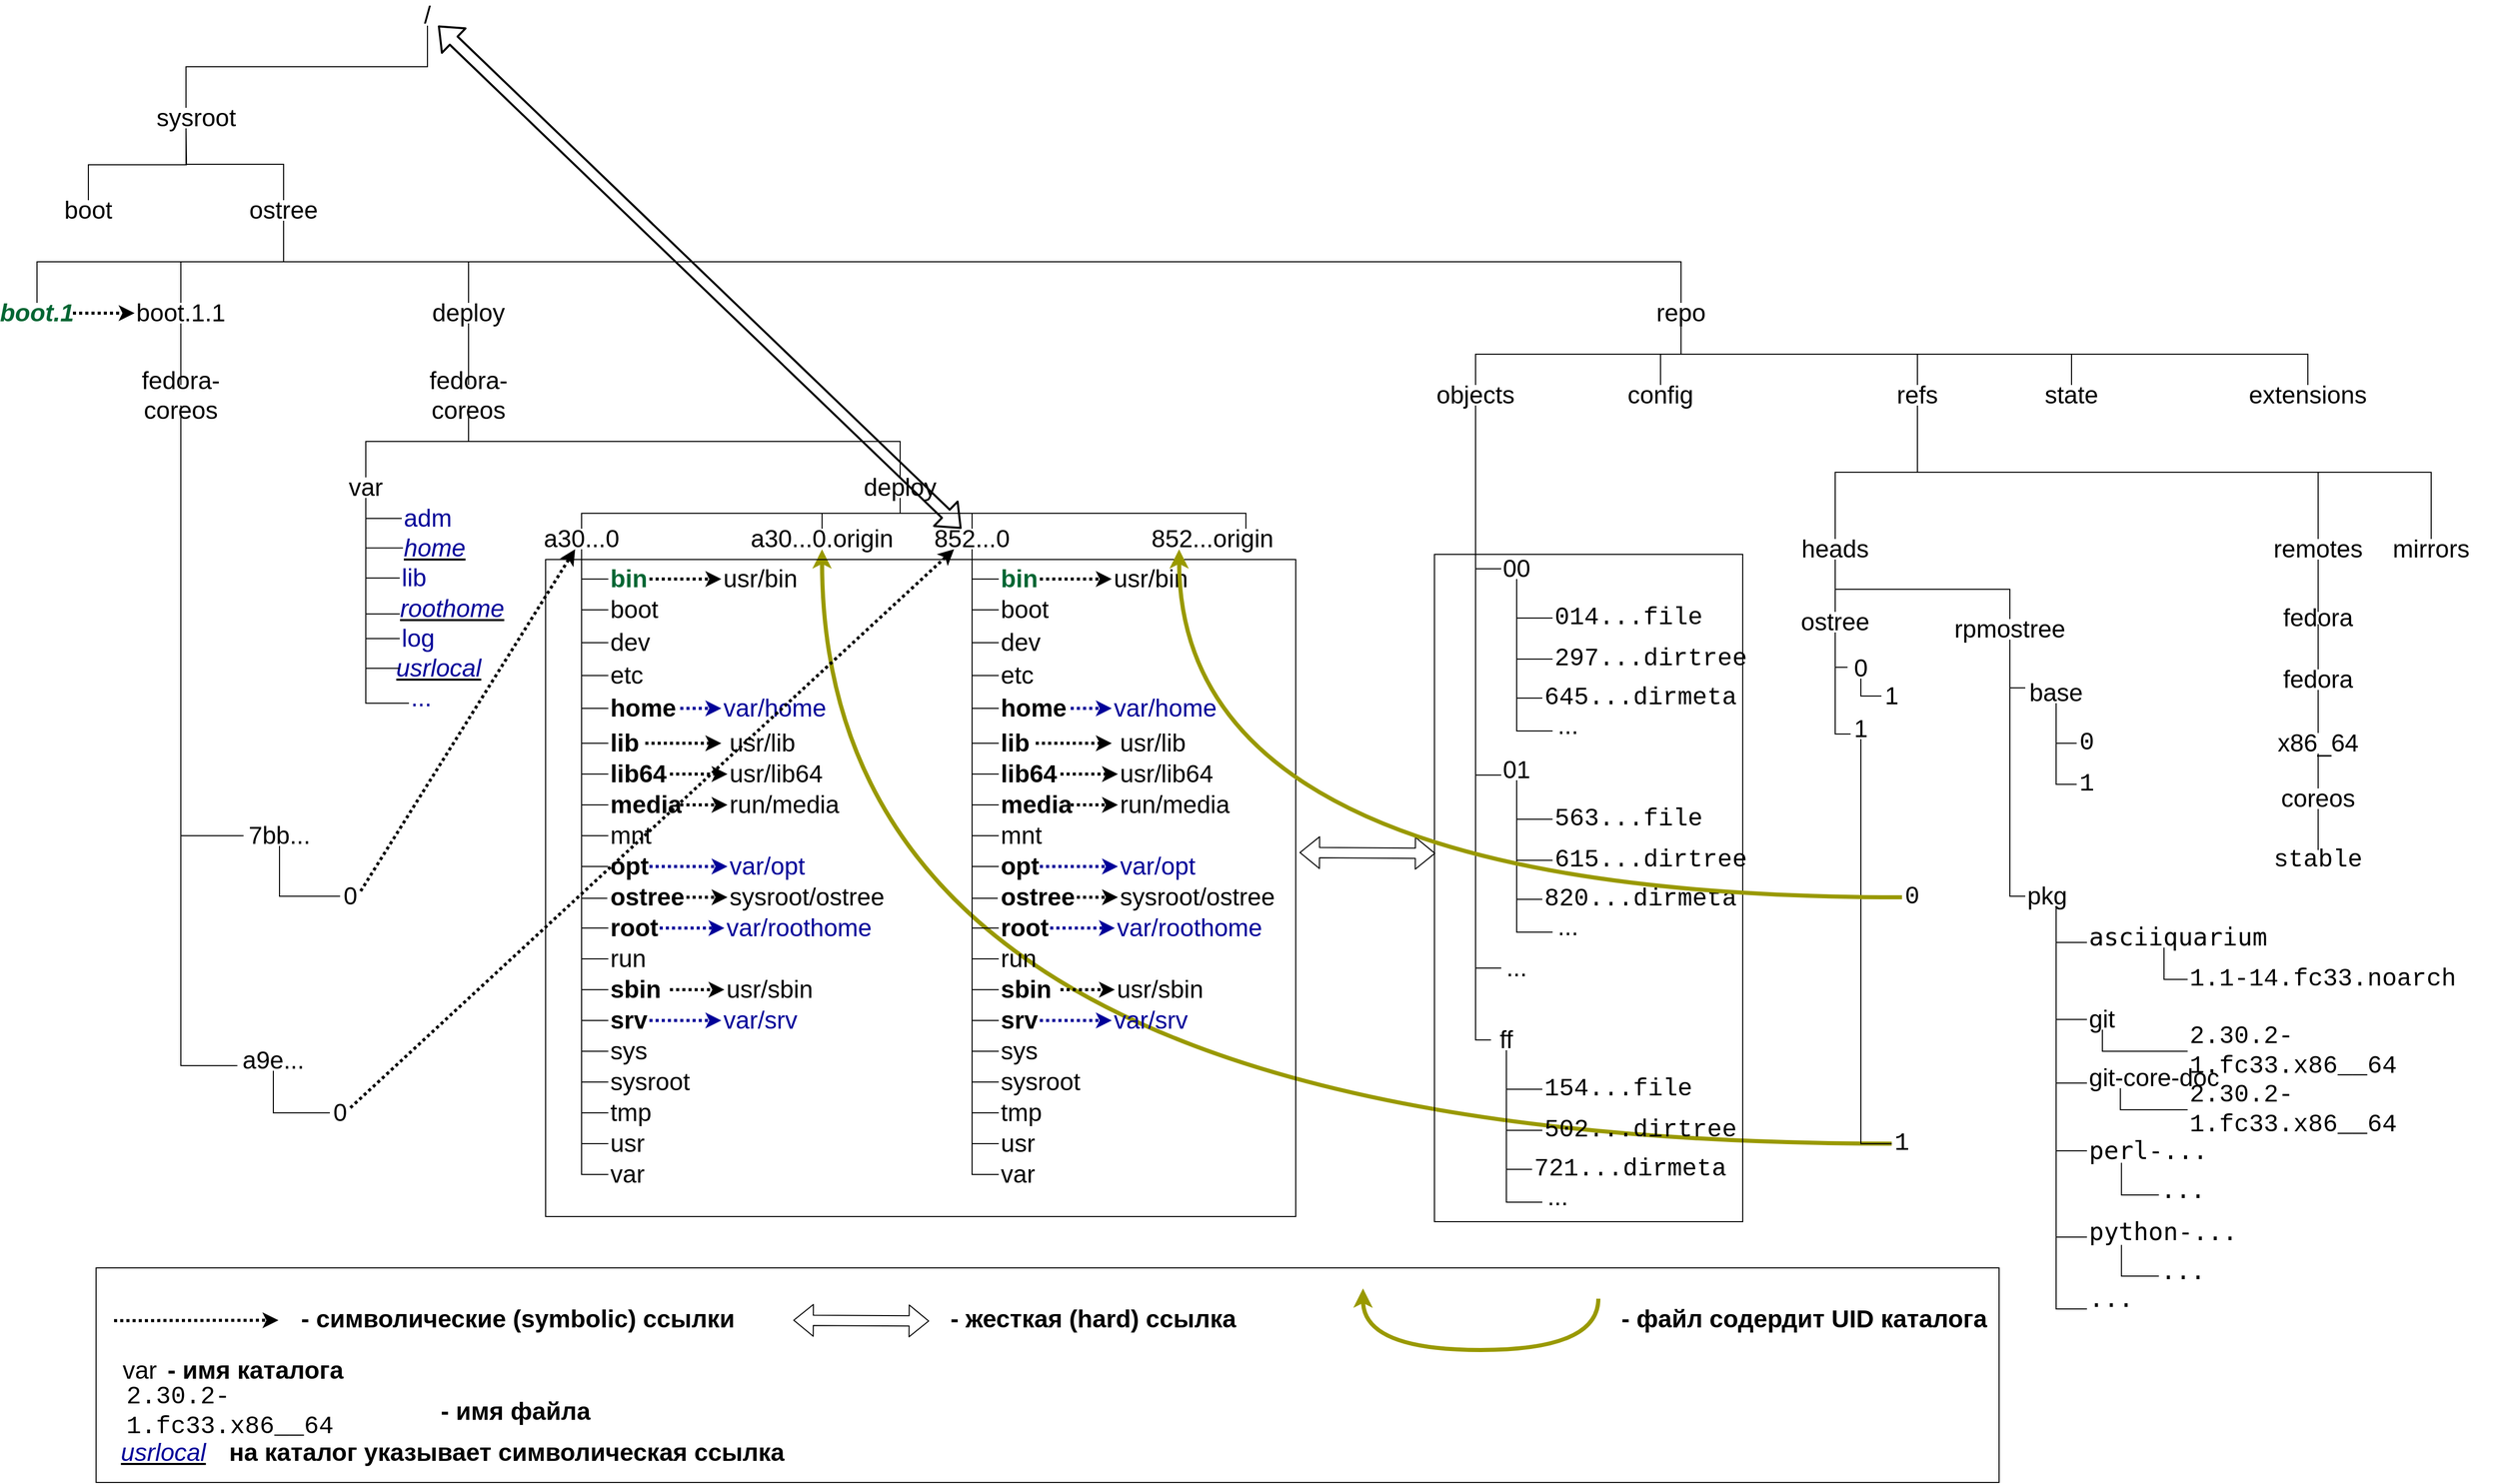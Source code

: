 <mxfile version="13.6.2" type="device"><diagram id="hovOiLSN3fk6FV6XqGl9" name="Page-1"><mxGraphModel dx="2012" dy="1843" grid="1" gridSize="10" guides="1" tooltips="1" connect="1" arrows="1" fold="1" page="1" pageScale="1" pageWidth="827" pageHeight="1169" math="0" shadow="0"><root><mxCell id="0"/><mxCell id="1" parent="0"/><mxCell id="fpudQsKCezdA4BCuCX7K-291" value="" style="endArrow=classic;html=1;shadow=0;strokeWidth=4;exitX=0;exitY=0.5;exitDx=0;exitDy=0;edgeStyle=orthogonalEdgeStyle;elbow=vertical;curved=1;strokeColor=#999900;" edge="1" parent="1" source="fpudQsKCezdA4BCuCX7K-287" target="fpudQsKCezdA4BCuCX7K-60"><mxGeometry width="50" height="50" relative="1" as="geometry"><mxPoint x="1250" y="610" as="sourcePoint"/><mxPoint x="1300" y="560" as="targetPoint"/></mxGeometry></mxCell><mxCell id="fpudQsKCezdA4BCuCX7K-203" value="" style="endArrow=classic;html=1;shadow=0;strokeColor=#000000;strokeWidth=2;shape=flexArrow;startArrow=block;" edge="1" parent="1" source="fpudQsKCezdA4BCuCX7K-24" target="fpudQsKCezdA4BCuCX7K-138"><mxGeometry width="50" height="50" relative="1" as="geometry"><mxPoint x="880" y="500" as="sourcePoint"/><mxPoint x="930" y="450" as="targetPoint"/></mxGeometry></mxCell><mxCell id="fpudQsKCezdA4BCuCX7K-243" value="" style="rounded=0;whiteSpace=wrap;html=1;strokeWidth=1;fillColor=none;" vertex="1" parent="1"><mxGeometry x="470" y="450" width="730" height="640" as="geometry"/></mxCell><mxCell id="fpudQsKCezdA4BCuCX7K-1" value="&lt;span style=&quot;font-size: 24px&quot;&gt;sysroot&lt;/span&gt;" style="text;html=1;strokeColor=none;fillColor=none;align=center;verticalAlign=middle;whiteSpace=wrap;rounded=0;strokeWidth=124;" vertex="1" parent="1"><mxGeometry x="110" y="10" width="40" height="20" as="geometry"/></mxCell><mxCell id="fpudQsKCezdA4BCuCX7K-4" value="&lt;font style=&quot;font-size: 24px&quot;&gt;ostree&lt;/font&gt;" style="text;html=1;strokeColor=none;fillColor=none;align=center;verticalAlign=middle;whiteSpace=wrap;rounded=0;" vertex="1" parent="1"><mxGeometry x="180" y="100" width="70" height="20" as="geometry"/></mxCell><mxCell id="fpudQsKCezdA4BCuCX7K-5" value="" style="endArrow=none;html=1;entryX=0.25;entryY=1;entryDx=0;entryDy=0;exitX=0.5;exitY=0;exitDx=0;exitDy=0;edgeStyle=orthogonalEdgeStyle;rounded=0;" edge="1" parent="1" source="fpudQsKCezdA4BCuCX7K-4" target="fpudQsKCezdA4BCuCX7K-1"><mxGeometry width="50" height="50" relative="1" as="geometry"><mxPoint x="390" y="370" as="sourcePoint"/><mxPoint x="440" y="320" as="targetPoint"/></mxGeometry></mxCell><mxCell id="fpudQsKCezdA4BCuCX7K-6" value="&lt;font style=&quot;font-size: 24px&quot;&gt;boot.1.1&lt;/font&gt;" style="text;html=1;strokeColor=none;fillColor=none;align=center;verticalAlign=middle;whiteSpace=wrap;rounded=0;" vertex="1" parent="1"><mxGeometry x="70" y="200" width="90" height="20" as="geometry"/></mxCell><mxCell id="fpudQsKCezdA4BCuCX7K-7" value="&lt;font style=&quot;font-size: 24px&quot; color=&quot;#006633&quot;&gt;&lt;i&gt;&lt;b&gt;boot.1&lt;/b&gt;&lt;/i&gt;&lt;/font&gt;" style="text;html=1;strokeColor=none;fillColor=none;align=center;verticalAlign=middle;whiteSpace=wrap;rounded=0;" vertex="1" parent="1"><mxGeometry x="-60" y="200" width="70" height="20" as="geometry"/></mxCell><mxCell id="fpudQsKCezdA4BCuCX7K-8" value="&lt;font style=&quot;font-size: 24px&quot;&gt;deploy&lt;/font&gt;" style="text;html=1;strokeColor=none;fillColor=none;align=center;verticalAlign=middle;whiteSpace=wrap;rounded=0;" vertex="1" parent="1"><mxGeometry x="350" y="200" width="90" height="20" as="geometry"/></mxCell><mxCell id="fpudQsKCezdA4BCuCX7K-9" value="&lt;font style=&quot;font-size: 24px&quot;&gt;repo&lt;/font&gt;" style="text;html=1;strokeColor=none;fillColor=none;align=center;verticalAlign=middle;whiteSpace=wrap;rounded=0;" vertex="1" parent="1"><mxGeometry x="1530" y="200" width="90" height="20" as="geometry"/></mxCell><mxCell id="fpudQsKCezdA4BCuCX7K-10" value="" style="endArrow=none;html=1;entryX=0.5;entryY=1;entryDx=0;entryDy=0;exitX=0.5;exitY=0;exitDx=0;exitDy=0;edgeStyle=elbowEdgeStyle;elbow=vertical;rounded=0;" edge="1" parent="1" source="fpudQsKCezdA4BCuCX7K-7" target="fpudQsKCezdA4BCuCX7K-4"><mxGeometry width="50" height="50" relative="1" as="geometry"><mxPoint x="390" y="370" as="sourcePoint"/><mxPoint x="440" y="320" as="targetPoint"/></mxGeometry></mxCell><mxCell id="fpudQsKCezdA4BCuCX7K-11" value="" style="endArrow=none;html=1;entryX=0.5;entryY=1;entryDx=0;entryDy=0;exitX=0.5;exitY=0;exitDx=0;exitDy=0;edgeStyle=elbowEdgeStyle;elbow=vertical;rounded=0;" edge="1" parent="1" source="fpudQsKCezdA4BCuCX7K-6" target="fpudQsKCezdA4BCuCX7K-4"><mxGeometry width="50" height="50" relative="1" as="geometry"><mxPoint x="390" y="370" as="sourcePoint"/><mxPoint x="440" y="320" as="targetPoint"/></mxGeometry></mxCell><mxCell id="fpudQsKCezdA4BCuCX7K-12" value="" style="endArrow=none;html=1;entryX=0.5;entryY=1;entryDx=0;entryDy=0;exitX=0.5;exitY=0;exitDx=0;exitDy=0;edgeStyle=elbowEdgeStyle;elbow=vertical;rounded=0;" edge="1" parent="1" source="fpudQsKCezdA4BCuCX7K-8" target="fpudQsKCezdA4BCuCX7K-4"><mxGeometry width="50" height="50" relative="1" as="geometry"><mxPoint x="125" y="210" as="sourcePoint"/><mxPoint x="225" y="130" as="targetPoint"/></mxGeometry></mxCell><mxCell id="fpudQsKCezdA4BCuCX7K-13" value="" style="endArrow=none;html=1;entryX=0.5;entryY=1;entryDx=0;entryDy=0;exitX=0.5;exitY=0;exitDx=0;exitDy=0;edgeStyle=elbowEdgeStyle;elbow=vertical;rounded=0;" edge="1" parent="1" source="fpudQsKCezdA4BCuCX7K-9" target="fpudQsKCezdA4BCuCX7K-4"><mxGeometry width="50" height="50" relative="1" as="geometry"><mxPoint x="245" y="210" as="sourcePoint"/><mxPoint x="225" y="130" as="targetPoint"/></mxGeometry></mxCell><mxCell id="fpudQsKCezdA4BCuCX7K-14" value="" style="endArrow=classic;html=1;exitX=1;exitY=0.5;exitDx=0;exitDy=0;shadow=0;dashed=1;dashPattern=1 1;strokeWidth=3;" edge="1" parent="1" source="fpudQsKCezdA4BCuCX7K-7" target="fpudQsKCezdA4BCuCX7K-6"><mxGeometry width="50" height="50" relative="1" as="geometry"><mxPoint x="390" y="370" as="sourcePoint"/><mxPoint x="440" y="320" as="targetPoint"/></mxGeometry></mxCell><mxCell id="fpudQsKCezdA4BCuCX7K-15" value="&lt;font style=&quot;font-size: 24px&quot;&gt;fedora-coreos&lt;/font&gt;" style="text;html=1;strokeColor=none;fillColor=none;align=center;verticalAlign=middle;whiteSpace=wrap;rounded=0;" vertex="1" parent="1"><mxGeometry x="80" y="280" width="70" height="20" as="geometry"/></mxCell><mxCell id="fpudQsKCezdA4BCuCX7K-17" value="" style="endArrow=none;html=1;shadow=0;strokeWidth=1;entryX=0.5;entryY=1;entryDx=0;entryDy=0;" edge="1" parent="1" source="fpudQsKCezdA4BCuCX7K-15" target="fpudQsKCezdA4BCuCX7K-6"><mxGeometry width="50" height="50" relative="1" as="geometry"><mxPoint x="390" y="370" as="sourcePoint"/><mxPoint x="440" y="320" as="targetPoint"/></mxGeometry></mxCell><mxCell id="fpudQsKCezdA4BCuCX7K-18" value="&lt;font style=&quot;font-size: 24px&quot;&gt;7bb...&lt;/font&gt;" style="text;html=1;strokeColor=none;fillColor=none;align=center;verticalAlign=middle;whiteSpace=wrap;rounded=0;flipH=1;" vertex="1" parent="1"><mxGeometry x="176" y="709" width="70" height="20" as="geometry"/></mxCell><mxCell id="fpudQsKCezdA4BCuCX7K-19" value="&lt;font style=&quot;font-size: 24px&quot;&gt;a9e...&lt;/font&gt;" style="text;html=1;strokeColor=none;fillColor=none;align=center;verticalAlign=middle;whiteSpace=wrap;rounded=0;" vertex="1" parent="1"><mxGeometry x="170" y="928" width="70" height="20" as="geometry"/></mxCell><mxCell id="fpudQsKCezdA4BCuCX7K-20" value="" style="endArrow=none;html=1;shadow=0;strokeWidth=1;exitX=0;exitY=0.5;exitDx=0;exitDy=0;edgeStyle=orthogonalEdgeStyle;rounded=0;" edge="1" parent="1" source="fpudQsKCezdA4BCuCX7K-18" target="fpudQsKCezdA4BCuCX7K-15"><mxGeometry width="50" height="50" relative="1" as="geometry"><mxPoint x="390" y="370" as="sourcePoint"/><mxPoint x="440" y="320" as="targetPoint"/></mxGeometry></mxCell><mxCell id="fpudQsKCezdA4BCuCX7K-21" value="" style="endArrow=none;html=1;shadow=0;strokeWidth=1;exitX=0;exitY=0.75;exitDx=0;exitDy=0;edgeStyle=orthogonalEdgeStyle;rounded=0;" edge="1" parent="1" source="fpudQsKCezdA4BCuCX7K-19" target="fpudQsKCezdA4BCuCX7K-15"><mxGeometry width="50" height="50" relative="1" as="geometry"><mxPoint x="65" y="380" as="sourcePoint"/><mxPoint x="125" y="310" as="targetPoint"/></mxGeometry></mxCell><mxCell id="fpudQsKCezdA4BCuCX7K-22" value="&lt;font style=&quot;font-size: 24px&quot;&gt;boot&lt;/font&gt;" style="text;html=1;strokeColor=none;fillColor=none;align=center;verticalAlign=middle;whiteSpace=wrap;rounded=0;" vertex="1" parent="1"><mxGeometry x="-10" y="100" width="70" height="20" as="geometry"/></mxCell><mxCell id="fpudQsKCezdA4BCuCX7K-23" value="" style="endArrow=none;html=1;exitX=0.5;exitY=0;exitDx=0;exitDy=0;edgeStyle=orthogonalEdgeStyle;rounded=0;" edge="1" parent="1" source="fpudQsKCezdA4BCuCX7K-22"><mxGeometry width="50" height="50" relative="1" as="geometry"><mxPoint x="225" y="110" as="sourcePoint"/><mxPoint x="120" y="30" as="targetPoint"/></mxGeometry></mxCell><mxCell id="fpudQsKCezdA4BCuCX7K-24" value="&lt;font style=&quot;font-size: 24px&quot;&gt;/&lt;/font&gt;" style="text;html=1;strokeColor=none;fillColor=none;align=center;verticalAlign=middle;whiteSpace=wrap;rounded=0;" vertex="1" parent="1"><mxGeometry x="310" y="-90" width="90" height="20" as="geometry"/></mxCell><mxCell id="fpudQsKCezdA4BCuCX7K-25" value="" style="endArrow=none;html=1;entryX=0.5;entryY=1;entryDx=0;entryDy=0;edgeStyle=orthogonalEdgeStyle;rounded=0;exitX=0.25;exitY=0;exitDx=0;exitDy=0;" edge="1" parent="1" source="fpudQsKCezdA4BCuCX7K-1" target="fpudQsKCezdA4BCuCX7K-24"><mxGeometry width="50" height="50" relative="1" as="geometry"><mxPoint x="120" y="-10" as="sourcePoint"/><mxPoint x="130" y="40" as="targetPoint"/></mxGeometry></mxCell><mxCell id="fpudQsKCezdA4BCuCX7K-28" value="" style="edgeStyle=orthogonalEdgeStyle;rounded=0;orthogonalLoop=1;jettySize=auto;html=1;shadow=0;strokeWidth=1;endArrow=none;endFill=0;" edge="1" parent="1" source="fpudQsKCezdA4BCuCX7K-26"><mxGeometry relative="1" as="geometry"><mxPoint x="395" y="220" as="targetPoint"/></mxGeometry></mxCell><mxCell id="fpudQsKCezdA4BCuCX7K-26" value="&lt;font style=&quot;font-size: 24px&quot;&gt;fedora-coreos&lt;/font&gt;" style="text;html=1;strokeColor=none;fillColor=none;align=center;verticalAlign=middle;whiteSpace=wrap;rounded=0;" vertex="1" parent="1"><mxGeometry x="360" y="280" width="70" height="20" as="geometry"/></mxCell><mxCell id="fpudQsKCezdA4BCuCX7K-30" value="&lt;font style=&quot;font-size: 24px&quot;&gt;deploy&lt;/font&gt;" style="text;html=1;strokeColor=none;fillColor=none;align=center;verticalAlign=middle;whiteSpace=wrap;rounded=0;" vertex="1" parent="1"><mxGeometry x="770" y="370" width="90" height="20" as="geometry"/></mxCell><mxCell id="fpudQsKCezdA4BCuCX7K-31" value="&lt;font style=&quot;font-size: 24px&quot;&gt;var&lt;/font&gt;" style="text;html=1;strokeColor=none;fillColor=none;align=center;verticalAlign=middle;whiteSpace=wrap;rounded=0;" vertex="1" parent="1"><mxGeometry x="280" y="370" width="30" height="20" as="geometry"/></mxCell><mxCell id="fpudQsKCezdA4BCuCX7K-34" value="" style="endArrow=none;html=1;shadow=0;strokeWidth=1;exitX=0.5;exitY=0;exitDx=0;exitDy=0;edgeStyle=orthogonalEdgeStyle;rounded=0;" edge="1" parent="1" source="fpudQsKCezdA4BCuCX7K-31" target="fpudQsKCezdA4BCuCX7K-26"><mxGeometry width="50" height="50" relative="1" as="geometry"><mxPoint x="390" y="210" as="sourcePoint"/><mxPoint x="440" y="160" as="targetPoint"/></mxGeometry></mxCell><mxCell id="fpudQsKCezdA4BCuCX7K-35" value="" style="endArrow=none;html=1;shadow=0;strokeWidth=1;entryX=0.5;entryY=0;entryDx=0;entryDy=0;exitX=0.5;exitY=1;exitDx=0;exitDy=0;edgeStyle=orthogonalEdgeStyle;rounded=0;" edge="1" parent="1" source="fpudQsKCezdA4BCuCX7K-26" target="fpudQsKCezdA4BCuCX7K-30"><mxGeometry width="50" height="50" relative="1" as="geometry"><mxPoint x="390" y="210" as="sourcePoint"/><mxPoint x="440" y="160" as="targetPoint"/></mxGeometry></mxCell><mxCell id="fpudQsKCezdA4BCuCX7K-36" value="&lt;span style=&quot;font-size: 24px&quot;&gt;&lt;font color=&quot;#000099&quot;&gt;adm&lt;/font&gt;&lt;/span&gt;" style="text;html=1;strokeColor=none;fillColor=none;align=left;verticalAlign=middle;whiteSpace=wrap;rounded=0;" vertex="1" parent="1"><mxGeometry x="330" y="400" width="36" height="20" as="geometry"/></mxCell><mxCell id="fpudQsKCezdA4BCuCX7K-37" value="&lt;span style=&quot;font-size: 24px&quot;&gt;&lt;u&gt;&lt;i&gt;&lt;font color=&quot;#000099&quot;&gt;home&lt;/font&gt;&lt;/i&gt;&lt;/u&gt;&lt;/span&gt;" style="text;html=1;strokeColor=none;fillColor=none;align=center;verticalAlign=middle;whiteSpace=wrap;rounded=0;" vertex="1" parent="1"><mxGeometry x="334" y="429" width="56" height="20" as="geometry"/></mxCell><mxCell id="fpudQsKCezdA4BCuCX7K-38" value="&lt;span style=&quot;font-size: 24px&quot;&gt;&lt;font color=&quot;#000099&quot;&gt;lib&lt;/font&gt;&lt;/span&gt;" style="text;html=1;strokeColor=none;fillColor=none;align=left;verticalAlign=middle;whiteSpace=wrap;rounded=0;" vertex="1" parent="1"><mxGeometry x="328" y="458" width="36" height="20" as="geometry"/></mxCell><mxCell id="fpudQsKCezdA4BCuCX7K-40" value="&lt;span style=&quot;font-size: 24px&quot;&gt;&lt;font color=&quot;#000099&quot;&gt;log&lt;/font&gt;&lt;/span&gt;" style="text;html=1;strokeColor=none;fillColor=none;align=left;verticalAlign=middle;whiteSpace=wrap;rounded=0;" vertex="1" parent="1"><mxGeometry x="328" y="517" width="36" height="20" as="geometry"/></mxCell><mxCell id="fpudQsKCezdA4BCuCX7K-41" value="&lt;span style=&quot;font-size: 24px&quot;&gt;&lt;u&gt;&lt;i&gt;&lt;font color=&quot;#000099&quot;&gt;roothome&lt;/font&gt;&lt;/i&gt;&lt;/u&gt;&lt;/span&gt;" style="text;html=1;strokeColor=none;fillColor=none;align=center;verticalAlign=middle;whiteSpace=wrap;rounded=0;" vertex="1" parent="1"><mxGeometry x="328" y="488" width="102" height="20" as="geometry"/></mxCell><mxCell id="fpudQsKCezdA4BCuCX7K-42" value="&lt;span style=&quot;font-size: 24px&quot;&gt;&lt;u&gt;&lt;i&gt;&lt;font color=&quot;#000099&quot;&gt;usrlocal&lt;/font&gt;&lt;/i&gt;&lt;/u&gt;&lt;/span&gt;" style="text;html=1;strokeColor=none;fillColor=none;align=center;verticalAlign=middle;whiteSpace=wrap;rounded=0;" vertex="1" parent="1"><mxGeometry x="328" y="546" width="76" height="20" as="geometry"/></mxCell><mxCell id="fpudQsKCezdA4BCuCX7K-43" value="&lt;span style=&quot;font-size: 24px&quot;&gt;&lt;font color=&quot;#000099&quot;&gt;...&lt;/font&gt;&lt;/span&gt;" style="text;html=1;strokeColor=none;fillColor=none;align=left;verticalAlign=middle;whiteSpace=wrap;rounded=0;" vertex="1" parent="1"><mxGeometry x="337" y="570" width="36" height="30" as="geometry"/></mxCell><mxCell id="fpudQsKCezdA4BCuCX7K-45" value="" style="endArrow=none;html=1;shadow=0;strokeWidth=1;exitX=-0.05;exitY=0.49;exitDx=0;exitDy=0;entryX=0.5;entryY=1;entryDx=0;entryDy=0;edgeStyle=orthogonalEdgeStyle;rounded=0;exitPerimeter=0;" edge="1" parent="1" source="fpudQsKCezdA4BCuCX7K-37" target="fpudQsKCezdA4BCuCX7K-31"><mxGeometry width="50" height="50" relative="1" as="geometry"><mxPoint x="390" y="360" as="sourcePoint"/><mxPoint x="440" y="310" as="targetPoint"/><Array as="points"><mxPoint x="295" y="439"/></Array></mxGeometry></mxCell><mxCell id="fpudQsKCezdA4BCuCX7K-46" style="edgeStyle=orthogonalEdgeStyle;rounded=0;orthogonalLoop=1;jettySize=auto;html=1;exitX=0.5;exitY=1;exitDx=0;exitDy=0;shadow=0;startArrow=none;startFill=0;endArrow=none;endFill=0;strokeWidth=1;" edge="1" parent="1" source="fpudQsKCezdA4BCuCX7K-37" target="fpudQsKCezdA4BCuCX7K-37"><mxGeometry relative="1" as="geometry"/></mxCell><mxCell id="fpudQsKCezdA4BCuCX7K-47" value="" style="endArrow=none;html=1;shadow=0;strokeWidth=1;edgeStyle=orthogonalEdgeStyle;rounded=0;exitX=0;exitY=0.5;exitDx=0;exitDy=0;" edge="1" parent="1" source="fpudQsKCezdA4BCuCX7K-36"><mxGeometry width="50" height="50" relative="1" as="geometry"><mxPoint x="320" y="450" as="sourcePoint"/><mxPoint x="295" y="400" as="targetPoint"/><Array as="points"><mxPoint x="295" y="410"/></Array></mxGeometry></mxCell><mxCell id="fpudQsKCezdA4BCuCX7K-49" value="" style="endArrow=none;html=1;shadow=0;strokeWidth=1;exitX=0;exitY=0.5;exitDx=0;exitDy=0;entryX=0.5;entryY=1;entryDx=0;entryDy=0;edgeStyle=orthogonalEdgeStyle;rounded=0;" edge="1" parent="1" source="fpudQsKCezdA4BCuCX7K-38" target="fpudQsKCezdA4BCuCX7K-31"><mxGeometry width="50" height="50" relative="1" as="geometry"><mxPoint x="337.2" y="459.8" as="sourcePoint"/><mxPoint x="305" y="400" as="targetPoint"/><Array as="points"><mxPoint x="295" y="468"/></Array></mxGeometry></mxCell><mxCell id="fpudQsKCezdA4BCuCX7K-55" value="" style="endArrow=none;html=1;shadow=0;strokeWidth=1;edgeStyle=orthogonalEdgeStyle;rounded=0;" edge="1" parent="1" source="fpudQsKCezdA4BCuCX7K-43" target="fpudQsKCezdA4BCuCX7K-31"><mxGeometry width="50" height="50" relative="1" as="geometry"><mxPoint x="310" y="570" as="sourcePoint"/><mxPoint x="360" y="430" as="targetPoint"/><Array as="points"><mxPoint x="295" y="590"/></Array></mxGeometry></mxCell><mxCell id="fpudQsKCezdA4BCuCX7K-56" value="" style="endArrow=none;html=1;shadow=0;strokeWidth=1;exitX=0;exitY=0.5;exitDx=0;exitDy=0;entryX=0.5;entryY=1;entryDx=0;entryDy=0;edgeStyle=orthogonalEdgeStyle;rounded=0;" edge="1" parent="1" source="fpudQsKCezdA4BCuCX7K-40" target="fpudQsKCezdA4BCuCX7K-31"><mxGeometry width="50" height="50" relative="1" as="geometry"><mxPoint x="310" y="480" as="sourcePoint"/><mxPoint x="300" y="520" as="targetPoint"/><Array as="points"><mxPoint x="295" y="527"/></Array></mxGeometry></mxCell><mxCell id="fpudQsKCezdA4BCuCX7K-57" value="" style="endArrow=none;html=1;shadow=0;strokeWidth=1;exitX=0;exitY=0.5;exitDx=0;exitDy=0;edgeStyle=orthogonalEdgeStyle;rounded=0;" edge="1" parent="1" source="fpudQsKCezdA4BCuCX7K-42" target="fpudQsKCezdA4BCuCX7K-31"><mxGeometry width="50" height="50" relative="1" as="geometry"><mxPoint x="338" y="530" as="sourcePoint"/><mxPoint x="300" y="390" as="targetPoint"/></mxGeometry></mxCell><mxCell id="fpudQsKCezdA4BCuCX7K-58" value="&lt;font style=&quot;font-size: 24px&quot;&gt;a30...0&lt;/font&gt;" style="text;html=1;strokeColor=none;fillColor=none;align=center;verticalAlign=middle;whiteSpace=wrap;rounded=0;" vertex="1" parent="1"><mxGeometry x="470" y="420" width="70" height="20" as="geometry"/></mxCell><mxCell id="fpudQsKCezdA4BCuCX7K-60" value="&lt;font style=&quot;font-size: 24px&quot;&gt;a30...0.origin&lt;/font&gt;" style="text;html=1;strokeColor=none;fillColor=none;align=center;verticalAlign=middle;whiteSpace=wrap;rounded=0;" vertex="1" parent="1"><mxGeometry x="674" y="420" width="130" height="20" as="geometry"/></mxCell><mxCell id="fpudQsKCezdA4BCuCX7K-63" value="" style="endArrow=none;html=1;shadow=0;strokeWidth=1;exitX=0.5;exitY=0;exitDx=0;exitDy=0;edgeStyle=orthogonalEdgeStyle;rounded=0;" edge="1" parent="1" source="fpudQsKCezdA4BCuCX7K-58" target="fpudQsKCezdA4BCuCX7K-30"><mxGeometry width="50" height="50" relative="1" as="geometry"><mxPoint x="340" y="330" as="sourcePoint"/><mxPoint x="390" y="280" as="targetPoint"/></mxGeometry></mxCell><mxCell id="fpudQsKCezdA4BCuCX7K-64" value="" style="endArrow=none;html=1;shadow=0;strokeWidth=1;exitX=0.5;exitY=0;exitDx=0;exitDy=0;edgeStyle=orthogonalEdgeStyle;rounded=0;" edge="1" parent="1" source="fpudQsKCezdA4BCuCX7K-60" target="fpudQsKCezdA4BCuCX7K-30"><mxGeometry width="50" height="50" relative="1" as="geometry"><mxPoint x="515" y="430.0" as="sourcePoint"/><mxPoint x="548.97" y="404" as="targetPoint"/></mxGeometry></mxCell><mxCell id="fpudQsKCezdA4BCuCX7K-67" value="&lt;span style=&quot;font-size: 24px&quot;&gt;&lt;b&gt;&lt;font color=&quot;#006633&quot;&gt;bin&lt;/font&gt;&lt;/b&gt;&lt;/span&gt;" style="text;html=1;strokeColor=none;fillColor=none;align=left;verticalAlign=middle;whiteSpace=wrap;rounded=0;" vertex="1" parent="1"><mxGeometry x="531" y="449" width="40" height="40" as="geometry"/></mxCell><mxCell id="fpudQsKCezdA4BCuCX7K-68" value="&lt;span style=&quot;font-size: 24px&quot;&gt;boot&lt;/span&gt;" style="text;html=1;strokeColor=none;fillColor=none;align=left;verticalAlign=middle;whiteSpace=wrap;rounded=0;" vertex="1" parent="1"><mxGeometry x="531" y="489" width="36" height="20" as="geometry"/></mxCell><mxCell id="fpudQsKCezdA4BCuCX7K-69" value="&lt;span style=&quot;font-size: 24px&quot;&gt;dev&lt;/span&gt;" style="text;html=1;strokeColor=none;fillColor=none;align=left;verticalAlign=middle;whiteSpace=wrap;rounded=0;" vertex="1" parent="1"><mxGeometry x="531" y="521" width="36" height="20" as="geometry"/></mxCell><mxCell id="fpudQsKCezdA4BCuCX7K-70" value="&lt;span style=&quot;font-size: 24px&quot;&gt;etc&lt;/span&gt;" style="text;html=1;strokeColor=none;fillColor=none;align=left;verticalAlign=middle;whiteSpace=wrap;rounded=0;" vertex="1" parent="1"><mxGeometry x="531" y="553" width="36" height="20" as="geometry"/></mxCell><mxCell id="fpudQsKCezdA4BCuCX7K-71" value="&lt;span style=&quot;font-size: 24px&quot;&gt;&lt;b&gt;home&lt;/b&gt;&lt;/span&gt;" style="text;html=1;strokeColor=none;fillColor=none;align=left;verticalAlign=middle;whiteSpace=wrap;rounded=0;" vertex="1" parent="1"><mxGeometry x="531" y="585" width="36" height="20" as="geometry"/></mxCell><mxCell id="fpudQsKCezdA4BCuCX7K-72" value="&lt;span style=&quot;font-size: 24px&quot;&gt;&lt;b&gt;lib&lt;/b&gt;&lt;/span&gt;" style="text;html=1;strokeColor=none;fillColor=none;align=left;verticalAlign=middle;whiteSpace=wrap;rounded=0;" vertex="1" parent="1"><mxGeometry x="531" y="619" width="36" height="20" as="geometry"/></mxCell><mxCell id="fpudQsKCezdA4BCuCX7K-73" value="&lt;span style=&quot;font-size: 24px&quot;&gt;&lt;b&gt;lib64&lt;/b&gt;&lt;/span&gt;" style="text;html=1;strokeColor=none;fillColor=none;align=left;verticalAlign=middle;whiteSpace=wrap;rounded=0;" vertex="1" parent="1"><mxGeometry x="531" y="649" width="60" height="20" as="geometry"/></mxCell><mxCell id="fpudQsKCezdA4BCuCX7K-74" value="&lt;span style=&quot;font-size: 24px&quot;&gt;&lt;b&gt;media&lt;/b&gt;&lt;/span&gt;" style="text;html=1;strokeColor=none;fillColor=none;align=left;verticalAlign=middle;whiteSpace=wrap;rounded=0;" vertex="1" parent="1"><mxGeometry x="531" y="679" width="36" height="20" as="geometry"/></mxCell><mxCell id="fpudQsKCezdA4BCuCX7K-75" value="&lt;span style=&quot;font-size: 24px&quot;&gt;mnt&lt;/span&gt;" style="text;html=1;strokeColor=none;fillColor=none;align=left;verticalAlign=middle;whiteSpace=wrap;rounded=0;" vertex="1" parent="1"><mxGeometry x="531" y="709" width="36" height="20" as="geometry"/></mxCell><mxCell id="fpudQsKCezdA4BCuCX7K-76" value="&lt;span style=&quot;font-size: 24px&quot;&gt;&lt;b&gt;opt&lt;/b&gt;&lt;/span&gt;" style="text;html=1;strokeColor=none;fillColor=none;align=left;verticalAlign=middle;whiteSpace=wrap;rounded=0;" vertex="1" parent="1"><mxGeometry x="531" y="739" width="36" height="20" as="geometry"/></mxCell><mxCell id="fpudQsKCezdA4BCuCX7K-77" value="&lt;span style=&quot;font-size: 24px&quot;&gt;&lt;b&gt;ostree&lt;/b&gt;&lt;/span&gt;" style="text;html=1;strokeColor=none;fillColor=none;align=left;verticalAlign=middle;whiteSpace=wrap;rounded=0;" vertex="1" parent="1"><mxGeometry x="531" y="769" width="70" height="20" as="geometry"/></mxCell><mxCell id="fpudQsKCezdA4BCuCX7K-78" value="&lt;span style=&quot;font-size: 24px&quot;&gt;&lt;b&gt;root&lt;/b&gt;&lt;/span&gt;" style="text;html=1;strokeColor=none;fillColor=none;align=left;verticalAlign=middle;whiteSpace=wrap;rounded=0;" vertex="1" parent="1"><mxGeometry x="531" y="799" width="50" height="20" as="geometry"/></mxCell><mxCell id="fpudQsKCezdA4BCuCX7K-79" value="&lt;span style=&quot;font-size: 24px&quot;&gt;run&lt;/span&gt;" style="text;html=1;strokeColor=none;fillColor=none;align=left;verticalAlign=middle;whiteSpace=wrap;rounded=0;" vertex="1" parent="1"><mxGeometry x="531" y="829" width="36" height="20" as="geometry"/></mxCell><mxCell id="fpudQsKCezdA4BCuCX7K-80" value="&lt;span style=&quot;font-size: 24px&quot;&gt;&lt;b&gt;sbin&lt;/b&gt;&lt;/span&gt;" style="text;html=1;strokeColor=none;fillColor=none;align=left;verticalAlign=middle;whiteSpace=wrap;rounded=0;" vertex="1" parent="1"><mxGeometry x="531" y="859" width="60" height="20" as="geometry"/></mxCell><mxCell id="fpudQsKCezdA4BCuCX7K-81" value="&lt;span style=&quot;font-size: 24px&quot;&gt;&lt;b&gt;srv&lt;/b&gt;&lt;/span&gt;" style="text;html=1;strokeColor=none;fillColor=none;align=left;verticalAlign=middle;whiteSpace=wrap;rounded=0;" vertex="1" parent="1"><mxGeometry x="531" y="889" width="40" height="20" as="geometry"/></mxCell><mxCell id="fpudQsKCezdA4BCuCX7K-82" value="&lt;span style=&quot;font-size: 24px&quot;&gt;sys&lt;/span&gt;" style="text;html=1;strokeColor=none;fillColor=none;align=left;verticalAlign=middle;whiteSpace=wrap;rounded=0;" vertex="1" parent="1"><mxGeometry x="531" y="919" width="36" height="20" as="geometry"/></mxCell><mxCell id="fpudQsKCezdA4BCuCX7K-83" value="&lt;span style=&quot;font-size: 24px&quot;&gt;sysroot&lt;/span&gt;" style="text;html=1;strokeColor=none;fillColor=none;align=left;verticalAlign=middle;whiteSpace=wrap;rounded=0;" vertex="1" parent="1"><mxGeometry x="531" y="949" width="36" height="20" as="geometry"/></mxCell><mxCell id="fpudQsKCezdA4BCuCX7K-84" value="&lt;span style=&quot;font-size: 24px&quot;&gt;tmp&lt;/span&gt;" style="text;html=1;strokeColor=none;fillColor=none;align=left;verticalAlign=middle;whiteSpace=wrap;rounded=0;" vertex="1" parent="1"><mxGeometry x="531" y="979" width="36" height="20" as="geometry"/></mxCell><mxCell id="fpudQsKCezdA4BCuCX7K-85" value="&lt;span style=&quot;font-size: 24px&quot;&gt;usr&lt;/span&gt;" style="text;html=1;strokeColor=none;fillColor=none;align=left;verticalAlign=middle;whiteSpace=wrap;rounded=0;" vertex="1" parent="1"><mxGeometry x="531" y="1009" width="36" height="20" as="geometry"/></mxCell><mxCell id="fpudQsKCezdA4BCuCX7K-86" value="&lt;span style=&quot;font-size: 24px&quot;&gt;var&lt;/span&gt;" style="text;html=1;strokeColor=none;fillColor=none;align=left;verticalAlign=middle;whiteSpace=wrap;rounded=0;" vertex="1" parent="1"><mxGeometry x="531" y="1039" width="36" height="20" as="geometry"/></mxCell><mxCell id="fpudQsKCezdA4BCuCX7K-87" value="&lt;span style=&quot;font-size: 24px&quot;&gt;usr/bin&lt;/span&gt;" style="text;html=1;strokeColor=none;fillColor=none;align=left;verticalAlign=middle;whiteSpace=wrap;rounded=0;" vertex="1" parent="1"><mxGeometry x="641" y="459" width="36" height="20" as="geometry"/></mxCell><mxCell id="fpudQsKCezdA4BCuCX7K-88" value="" style="endArrow=classic;html=1;shadow=0;strokeWidth=3;exitX=1;exitY=0.5;exitDx=0;exitDy=0;entryX=0;entryY=0.5;entryDx=0;entryDy=0;dashed=1;dashPattern=1 1;" edge="1" parent="1" source="fpudQsKCezdA4BCuCX7K-67" target="fpudQsKCezdA4BCuCX7K-87"><mxGeometry width="50" height="50" relative="1" as="geometry"><mxPoint x="651" y="489" as="sourcePoint"/><mxPoint x="701" y="439" as="targetPoint"/></mxGeometry></mxCell><mxCell id="fpudQsKCezdA4BCuCX7K-89" value="&lt;span style=&quot;font-size: 24px&quot;&gt;&lt;font color=&quot;#000099&quot;&gt;var/home&lt;/font&gt;&lt;/span&gt;" style="text;html=1;strokeColor=none;fillColor=none;align=left;verticalAlign=middle;whiteSpace=wrap;rounded=0;" vertex="1" parent="1"><mxGeometry x="641" y="585" width="36" height="20" as="geometry"/></mxCell><mxCell id="fpudQsKCezdA4BCuCX7K-90" value="" style="endArrow=classic;html=1;shadow=0;strokeWidth=3;entryX=0;entryY=0.5;entryDx=0;entryDy=0;dashed=1;dashPattern=1 1;strokeColor=#000099;" edge="1" parent="1" target="fpudQsKCezdA4BCuCX7K-89"><mxGeometry width="50" height="50" relative="1" as="geometry"><mxPoint x="601" y="595" as="sourcePoint"/><mxPoint x="701" y="565" as="targetPoint"/></mxGeometry></mxCell><mxCell id="fpudQsKCezdA4BCuCX7K-92" value="&lt;span style=&quot;font-size: 24px&quot;&gt;usr/lib&lt;/span&gt;" style="text;html=1;strokeColor=none;fillColor=none;align=left;verticalAlign=middle;whiteSpace=wrap;rounded=0;" vertex="1" parent="1"><mxGeometry x="647" y="619" width="30" height="20" as="geometry"/></mxCell><mxCell id="fpudQsKCezdA4BCuCX7K-93" value="" style="endArrow=classic;html=1;shadow=0;strokeWidth=3;exitX=1;exitY=0.5;exitDx=0;exitDy=0;dashed=1;dashPattern=1 1;" edge="1" parent="1" source="fpudQsKCezdA4BCuCX7K-72"><mxGeometry width="50" height="50" relative="1" as="geometry"><mxPoint x="577" y="479" as="sourcePoint"/><mxPoint x="641" y="629" as="targetPoint"/></mxGeometry></mxCell><mxCell id="fpudQsKCezdA4BCuCX7K-94" value="&lt;span style=&quot;font-size: 24px&quot;&gt;usr/lib64&lt;/span&gt;" style="text;html=1;strokeColor=none;fillColor=none;align=left;verticalAlign=middle;whiteSpace=wrap;rounded=0;" vertex="1" parent="1"><mxGeometry x="647" y="629" width="30" height="60" as="geometry"/></mxCell><mxCell id="fpudQsKCezdA4BCuCX7K-95" value="" style="endArrow=classic;html=1;shadow=0;strokeWidth=3;dashed=1;dashPattern=1 1;entryX=0;entryY=0.5;entryDx=0;entryDy=0;" edge="1" parent="1" source="fpudQsKCezdA4BCuCX7K-73" target="fpudQsKCezdA4BCuCX7K-94"><mxGeometry width="50" height="50" relative="1" as="geometry"><mxPoint x="577" y="639" as="sourcePoint"/><mxPoint x="651" y="639" as="targetPoint"/></mxGeometry></mxCell><mxCell id="fpudQsKCezdA4BCuCX7K-96" value="&lt;span style=&quot;font-size: 24px&quot;&gt;run/media&lt;/span&gt;" style="text;html=1;strokeColor=none;fillColor=none;align=left;verticalAlign=middle;whiteSpace=wrap;rounded=0;" vertex="1" parent="1"><mxGeometry x="647" y="659" width="30" height="60" as="geometry"/></mxCell><mxCell id="fpudQsKCezdA4BCuCX7K-97" value="" style="endArrow=classic;html=1;shadow=0;strokeWidth=3;dashed=1;dashPattern=1 1;entryX=0;entryY=0.5;entryDx=0;entryDy=0;" edge="1" parent="1" target="fpudQsKCezdA4BCuCX7K-96"><mxGeometry width="50" height="50" relative="1" as="geometry"><mxPoint x="601" y="689" as="sourcePoint"/><mxPoint x="657" y="669" as="targetPoint"/></mxGeometry></mxCell><mxCell id="fpudQsKCezdA4BCuCX7K-98" value="&lt;span style=&quot;font-size: 24px&quot;&gt;&lt;font color=&quot;#000099&quot;&gt;var/opt&lt;/font&gt;&lt;/span&gt;" style="text;html=1;strokeColor=none;fillColor=none;align=left;verticalAlign=middle;whiteSpace=wrap;rounded=0;" vertex="1" parent="1"><mxGeometry x="647" y="719" width="30" height="60" as="geometry"/></mxCell><mxCell id="fpudQsKCezdA4BCuCX7K-100" value="" style="endArrow=classic;html=1;shadow=0;strokeWidth=3;entryX=0;entryY=0.5;entryDx=0;entryDy=0;dashed=1;dashPattern=1 1;strokeColor=#000099;" edge="1" parent="1" target="fpudQsKCezdA4BCuCX7K-98"><mxGeometry width="50" height="50" relative="1" as="geometry"><mxPoint x="571" y="749" as="sourcePoint"/><mxPoint x="651" y="605" as="targetPoint"/></mxGeometry></mxCell><mxCell id="fpudQsKCezdA4BCuCX7K-101" value="&lt;span style=&quot;font-size: 24px&quot;&gt;sysroot/ostree&lt;/span&gt;" style="text;html=1;strokeColor=none;fillColor=none;align=left;verticalAlign=middle;whiteSpace=wrap;rounded=0;" vertex="1" parent="1"><mxGeometry x="647" y="749" width="30" height="60" as="geometry"/></mxCell><mxCell id="fpudQsKCezdA4BCuCX7K-102" value="" style="endArrow=classic;html=1;shadow=0;strokeWidth=3;dashed=1;dashPattern=1 1;entryX=0;entryY=0.5;entryDx=0;entryDy=0;" edge="1" parent="1" source="fpudQsKCezdA4BCuCX7K-77" target="fpudQsKCezdA4BCuCX7K-101"><mxGeometry width="50" height="50" relative="1" as="geometry"><mxPoint x="611" y="775" as="sourcePoint"/><mxPoint x="651" y="639" as="targetPoint"/></mxGeometry></mxCell><mxCell id="fpudQsKCezdA4BCuCX7K-103" value="&lt;span style=&quot;font-size: 24px&quot;&gt;&lt;font color=&quot;#000099&quot;&gt;var/roothome&lt;/font&gt;&lt;/span&gt;" style="text;html=1;strokeColor=none;fillColor=none;align=left;verticalAlign=middle;whiteSpace=wrap;rounded=0;" vertex="1" parent="1"><mxGeometry x="644" y="779" width="30" height="60" as="geometry"/></mxCell><mxCell id="fpudQsKCezdA4BCuCX7K-104" value="" style="endArrow=classic;html=1;shadow=0;strokeWidth=3;entryX=0;entryY=0.5;entryDx=0;entryDy=0;dashed=1;dashPattern=1 1;strokeColor=#000099;exitX=1;exitY=0.5;exitDx=0;exitDy=0;" edge="1" parent="1" source="fpudQsKCezdA4BCuCX7K-78" target="fpudQsKCezdA4BCuCX7K-103"><mxGeometry width="50" height="50" relative="1" as="geometry"><mxPoint x="581" y="759" as="sourcePoint"/><mxPoint x="657" y="759" as="targetPoint"/></mxGeometry></mxCell><mxCell id="fpudQsKCezdA4BCuCX7K-105" value="&lt;span style=&quot;font-size: 24px&quot;&gt;usr/sbin&lt;/span&gt;" style="text;html=1;strokeColor=none;fillColor=none;align=left;verticalAlign=middle;whiteSpace=wrap;rounded=0;" vertex="1" parent="1"><mxGeometry x="644" y="859" width="36" height="20" as="geometry"/></mxCell><mxCell id="fpudQsKCezdA4BCuCX7K-106" value="" style="endArrow=classic;html=1;shadow=0;strokeWidth=3;dashed=1;dashPattern=1 1;entryX=0;entryY=0.5;entryDx=0;entryDy=0;exitX=1;exitY=0.5;exitDx=0;exitDy=0;" edge="1" parent="1" source="fpudQsKCezdA4BCuCX7K-80" target="fpudQsKCezdA4BCuCX7K-105"><mxGeometry width="50" height="50" relative="1" as="geometry"><mxPoint x="601" y="669" as="sourcePoint"/><mxPoint x="657" y="669" as="targetPoint"/></mxGeometry></mxCell><mxCell id="fpudQsKCezdA4BCuCX7K-107" value="&lt;span style=&quot;font-size: 24px&quot;&gt;&lt;font color=&quot;#000099&quot;&gt;var/srv&lt;/font&gt;&lt;/span&gt;" style="text;html=1;strokeColor=none;fillColor=none;align=left;verticalAlign=middle;whiteSpace=wrap;rounded=0;" vertex="1" parent="1"><mxGeometry x="641" y="869" width="30" height="60" as="geometry"/></mxCell><mxCell id="fpudQsKCezdA4BCuCX7K-108" value="" style="endArrow=classic;html=1;shadow=0;strokeWidth=3;entryX=0;entryY=0.5;entryDx=0;entryDy=0;dashed=1;dashPattern=1 1;strokeColor=#000099;exitX=1;exitY=0.5;exitDx=0;exitDy=0;" edge="1" parent="1" source="fpudQsKCezdA4BCuCX7K-81" target="fpudQsKCezdA4BCuCX7K-107"><mxGeometry width="50" height="50" relative="1" as="geometry"><mxPoint x="591" y="819" as="sourcePoint"/><mxPoint x="654" y="819" as="targetPoint"/></mxGeometry></mxCell><mxCell id="fpudQsKCezdA4BCuCX7K-109" value="" style="endArrow=none;html=1;shadow=0;strokeWidth=1;exitX=0;exitY=0.75;exitDx=0;exitDy=0;edgeStyle=orthogonalEdgeStyle;rounded=0;entryX=0.5;entryY=1;entryDx=0;entryDy=0;" edge="1" parent="1" source="fpudQsKCezdA4BCuCX7K-41" target="fpudQsKCezdA4BCuCX7K-31"><mxGeometry width="50" height="50" relative="1" as="geometry"><mxPoint x="338" y="537" as="sourcePoint"/><mxPoint x="305.0" y="400" as="targetPoint"/><Array as="points"><mxPoint x="295" y="503"/></Array></mxGeometry></mxCell><mxCell id="fpudQsKCezdA4BCuCX7K-112" value="" style="endArrow=none;html=1;shadow=0;strokeWidth=1;entryX=0;entryY=0.5;entryDx=0;entryDy=0;edgeStyle=orthogonalEdgeStyle;rounded=0;" edge="1" parent="1" source="fpudQsKCezdA4BCuCX7K-58" target="fpudQsKCezdA4BCuCX7K-67"><mxGeometry width="50" height="50" relative="1" as="geometry"><mxPoint x="520" y="190" as="sourcePoint"/><mxPoint x="570" y="140" as="targetPoint"/></mxGeometry></mxCell><mxCell id="fpudQsKCezdA4BCuCX7K-113" value="" style="endArrow=none;html=1;shadow=0;strokeWidth=1;entryX=0;entryY=0.5;entryDx=0;entryDy=0;rounded=0;edgeStyle=orthogonalEdgeStyle;" edge="1" parent="1" source="fpudQsKCezdA4BCuCX7K-58" target="fpudQsKCezdA4BCuCX7K-68"><mxGeometry width="50" height="50" relative="1" as="geometry"><mxPoint x="515" y="450.0" as="sourcePoint"/><mxPoint x="541" y="479" as="targetPoint"/></mxGeometry></mxCell><mxCell id="fpudQsKCezdA4BCuCX7K-114" value="" style="endArrow=none;html=1;shadow=0;strokeColor=#000000;strokeWidth=1;exitX=0;exitY=0.5;exitDx=0;exitDy=0;rounded=0;edgeStyle=orthogonalEdgeStyle;" edge="1" parent="1" source="fpudQsKCezdA4BCuCX7K-69" target="fpudQsKCezdA4BCuCX7K-58"><mxGeometry width="50" height="50" relative="1" as="geometry"><mxPoint x="520" y="630" as="sourcePoint"/><mxPoint x="570" y="580" as="targetPoint"/></mxGeometry></mxCell><mxCell id="fpudQsKCezdA4BCuCX7K-115" value="" style="endArrow=none;html=1;shadow=0;strokeColor=#000000;strokeWidth=1;exitX=0;exitY=0.5;exitDx=0;exitDy=0;rounded=0;edgeStyle=orthogonalEdgeStyle;" edge="1" parent="1" source="fpudQsKCezdA4BCuCX7K-70" target="fpudQsKCezdA4BCuCX7K-58"><mxGeometry width="50" height="50" relative="1" as="geometry"><mxPoint x="520" y="630" as="sourcePoint"/><mxPoint x="570" y="580" as="targetPoint"/></mxGeometry></mxCell><mxCell id="fpudQsKCezdA4BCuCX7K-116" value="" style="endArrow=none;html=1;shadow=0;strokeColor=#000000;strokeWidth=1;exitX=0;exitY=0.5;exitDx=0;exitDy=0;rounded=0;edgeStyle=orthogonalEdgeStyle;" edge="1" parent="1" source="fpudQsKCezdA4BCuCX7K-71" target="fpudQsKCezdA4BCuCX7K-58"><mxGeometry width="50" height="50" relative="1" as="geometry"><mxPoint x="520" y="630" as="sourcePoint"/><mxPoint x="570" y="580" as="targetPoint"/></mxGeometry></mxCell><mxCell id="fpudQsKCezdA4BCuCX7K-118" value="" style="endArrow=none;html=1;shadow=0;strokeWidth=1;exitX=0;exitY=0.5;exitDx=0;exitDy=0;rounded=0;edgeStyle=orthogonalEdgeStyle;" edge="1" parent="1" source="fpudQsKCezdA4BCuCX7K-72" target="fpudQsKCezdA4BCuCX7K-58"><mxGeometry width="50" height="50" relative="1" as="geometry"><mxPoint x="520" y="580" as="sourcePoint"/><mxPoint x="570" y="530" as="targetPoint"/></mxGeometry></mxCell><mxCell id="fpudQsKCezdA4BCuCX7K-119" value="" style="endArrow=none;html=1;shadow=0;strokeColor=#000000;strokeWidth=1;exitX=0;exitY=0.5;exitDx=0;exitDy=0;rounded=0;edgeStyle=orthogonalEdgeStyle;" edge="1" parent="1" source="fpudQsKCezdA4BCuCX7K-73" target="fpudQsKCezdA4BCuCX7K-58"><mxGeometry width="50" height="50" relative="1" as="geometry"><mxPoint x="520" y="580" as="sourcePoint"/><mxPoint x="570" y="530" as="targetPoint"/></mxGeometry></mxCell><mxCell id="fpudQsKCezdA4BCuCX7K-120" value="" style="endArrow=none;html=1;shadow=0;strokeColor=#000000;strokeWidth=1;exitX=0;exitY=0.5;exitDx=0;exitDy=0;rounded=0;edgeStyle=orthogonalEdgeStyle;" edge="1" parent="1" source="fpudQsKCezdA4BCuCX7K-74" target="fpudQsKCezdA4BCuCX7K-58"><mxGeometry width="50" height="50" relative="1" as="geometry"><mxPoint x="520" y="630" as="sourcePoint"/><mxPoint x="570" y="580" as="targetPoint"/></mxGeometry></mxCell><mxCell id="fpudQsKCezdA4BCuCX7K-121" value="" style="endArrow=none;html=1;shadow=0;strokeColor=#000000;strokeWidth=1;exitX=0;exitY=0.5;exitDx=0;exitDy=0;rounded=0;edgeStyle=orthogonalEdgeStyle;" edge="1" parent="1" source="fpudQsKCezdA4BCuCX7K-76" target="fpudQsKCezdA4BCuCX7K-58"><mxGeometry width="50" height="50" relative="1" as="geometry"><mxPoint x="530" y="640" as="sourcePoint"/><mxPoint x="515.75" y="450.0" as="targetPoint"/></mxGeometry></mxCell><mxCell id="fpudQsKCezdA4BCuCX7K-122" value="" style="endArrow=none;html=1;shadow=0;strokeWidth=1;rounded=0;edgeStyle=orthogonalEdgeStyle;" edge="1" parent="1" target="fpudQsKCezdA4BCuCX7K-58"><mxGeometry width="50" height="50" relative="1" as="geometry"><mxPoint x="530" y="780" as="sourcePoint"/><mxPoint x="516.19" y="450.0" as="targetPoint"/><Array as="points"><mxPoint x="505" y="780"/></Array></mxGeometry></mxCell><mxCell id="fpudQsKCezdA4BCuCX7K-123" value="" style="endArrow=none;html=1;shadow=0;strokeColor=#000000;strokeWidth=1;exitX=0;exitY=0.5;exitDx=0;exitDy=0;rounded=0;edgeStyle=orthogonalEdgeStyle;" edge="1" parent="1" source="fpudQsKCezdA4BCuCX7K-75" target="fpudQsKCezdA4BCuCX7K-58"><mxGeometry width="50" height="50" relative="1" as="geometry"><mxPoint x="530" y="640" as="sourcePoint"/><mxPoint x="515.75" y="450.0" as="targetPoint"/></mxGeometry></mxCell><mxCell id="fpudQsKCezdA4BCuCX7K-125" value="" style="endArrow=none;html=1;shadow=0;strokeWidth=1;rounded=0;exitX=0;exitY=0.5;exitDx=0;exitDy=0;edgeStyle=orthogonalEdgeStyle;" edge="1" parent="1" source="fpudQsKCezdA4BCuCX7K-78" target="fpudQsKCezdA4BCuCX7K-58"><mxGeometry width="50" height="50" relative="1" as="geometry"><mxPoint x="530" y="800" as="sourcePoint"/><mxPoint x="525.0" y="460.0" as="targetPoint"/></mxGeometry></mxCell><mxCell id="fpudQsKCezdA4BCuCX7K-129" value="" style="endArrow=none;html=1;shadow=0;strokeColor=#000000;strokeWidth=1;exitX=0;exitY=0.5;exitDx=0;exitDy=0;rounded=0;edgeStyle=orthogonalEdgeStyle;" edge="1" parent="1" source="fpudQsKCezdA4BCuCX7K-79" target="fpudQsKCezdA4BCuCX7K-58"><mxGeometry width="50" height="50" relative="1" as="geometry"><mxPoint x="520" y="600" as="sourcePoint"/><mxPoint x="570" y="550" as="targetPoint"/></mxGeometry></mxCell><mxCell id="fpudQsKCezdA4BCuCX7K-130" value="" style="endArrow=none;html=1;shadow=0;strokeColor=#000000;strokeWidth=1;exitX=0;exitY=0.5;exitDx=0;exitDy=0;rounded=0;edgeStyle=orthogonalEdgeStyle;" edge="1" parent="1" source="fpudQsKCezdA4BCuCX7K-80" target="fpudQsKCezdA4BCuCX7K-58"><mxGeometry width="50" height="50" relative="1" as="geometry"><mxPoint x="530" y="610" as="sourcePoint"/><mxPoint x="515.882" y="450.0" as="targetPoint"/></mxGeometry></mxCell><mxCell id="fpudQsKCezdA4BCuCX7K-131" value="" style="endArrow=none;html=1;shadow=0;strokeColor=#000000;strokeWidth=1;exitX=0;exitY=0.5;exitDx=0;exitDy=0;rounded=0;edgeStyle=orthogonalEdgeStyle;" edge="1" parent="1" source="fpudQsKCezdA4BCuCX7K-81" target="fpudQsKCezdA4BCuCX7K-58"><mxGeometry width="50" height="50" relative="1" as="geometry"><mxPoint x="540" y="620" as="sourcePoint"/><mxPoint x="525.882" y="460.0" as="targetPoint"/></mxGeometry></mxCell><mxCell id="fpudQsKCezdA4BCuCX7K-132" value="" style="endArrow=none;html=1;shadow=0;strokeColor=#000000;strokeWidth=1;exitX=0;exitY=0.5;exitDx=0;exitDy=0;rounded=0;edgeStyle=orthogonalEdgeStyle;" edge="1" parent="1" source="fpudQsKCezdA4BCuCX7K-82" target="fpudQsKCezdA4BCuCX7K-58"><mxGeometry width="50" height="50" relative="1" as="geometry"><mxPoint x="550" y="630" as="sourcePoint"/><mxPoint x="535.882" y="470.0" as="targetPoint"/></mxGeometry></mxCell><mxCell id="fpudQsKCezdA4BCuCX7K-133" value="" style="endArrow=none;html=1;shadow=0;strokeColor=#000000;strokeWidth=1;exitX=0;exitY=0.5;exitDx=0;exitDy=0;rounded=0;edgeStyle=orthogonalEdgeStyle;" edge="1" parent="1" source="fpudQsKCezdA4BCuCX7K-83" target="fpudQsKCezdA4BCuCX7K-58"><mxGeometry width="50" height="50" relative="1" as="geometry"><mxPoint x="560" y="640" as="sourcePoint"/><mxPoint x="545.882" y="480.0" as="targetPoint"/></mxGeometry></mxCell><mxCell id="fpudQsKCezdA4BCuCX7K-134" value="" style="endArrow=none;html=1;shadow=0;strokeColor=#000000;strokeWidth=1;exitX=0;exitY=0.5;exitDx=0;exitDy=0;rounded=0;edgeStyle=orthogonalEdgeStyle;" edge="1" parent="1" source="fpudQsKCezdA4BCuCX7K-84" target="fpudQsKCezdA4BCuCX7K-58"><mxGeometry width="50" height="50" relative="1" as="geometry"><mxPoint x="570" y="650" as="sourcePoint"/><mxPoint x="555.882" y="490.0" as="targetPoint"/></mxGeometry></mxCell><mxCell id="fpudQsKCezdA4BCuCX7K-135" value="" style="endArrow=none;html=1;shadow=0;strokeColor=#000000;strokeWidth=1;exitX=0;exitY=0.5;exitDx=0;exitDy=0;rounded=0;edgeStyle=orthogonalEdgeStyle;" edge="1" parent="1" source="fpudQsKCezdA4BCuCX7K-85" target="fpudQsKCezdA4BCuCX7K-58"><mxGeometry width="50" height="50" relative="1" as="geometry"><mxPoint x="580" y="660" as="sourcePoint"/><mxPoint x="565.882" y="500.0" as="targetPoint"/></mxGeometry></mxCell><mxCell id="fpudQsKCezdA4BCuCX7K-136" value="" style="endArrow=none;html=1;shadow=0;strokeColor=#000000;strokeWidth=1;exitX=0;exitY=0.5;exitDx=0;exitDy=0;rounded=0;edgeStyle=orthogonalEdgeStyle;" edge="1" parent="1" source="fpudQsKCezdA4BCuCX7K-86" target="fpudQsKCezdA4BCuCX7K-58"><mxGeometry width="50" height="50" relative="1" as="geometry"><mxPoint x="590" y="670" as="sourcePoint"/><mxPoint x="575.882" y="510.0" as="targetPoint"/></mxGeometry></mxCell><mxCell id="fpudQsKCezdA4BCuCX7K-138" value="&lt;font style=&quot;font-size: 24px&quot;&gt;852...0&lt;/font&gt;" style="text;html=1;strokeColor=none;fillColor=none;align=center;verticalAlign=middle;whiteSpace=wrap;rounded=0;" vertex="1" parent="1"><mxGeometry x="850" y="420" width="70" height="20" as="geometry"/></mxCell><mxCell id="fpudQsKCezdA4BCuCX7K-139" value="&lt;font style=&quot;font-size: 24px&quot;&gt;852...origin&lt;/font&gt;" style="text;html=1;strokeColor=none;fillColor=none;align=center;verticalAlign=middle;whiteSpace=wrap;rounded=0;" vertex="1" parent="1"><mxGeometry x="1054" y="420" width="130" height="20" as="geometry"/></mxCell><mxCell id="fpudQsKCezdA4BCuCX7K-140" value="&lt;span style=&quot;font-size: 24px&quot;&gt;&lt;b&gt;&lt;font color=&quot;#006633&quot;&gt;bin&lt;/font&gt;&lt;/b&gt;&lt;/span&gt;" style="text;html=1;strokeColor=none;fillColor=none;align=left;verticalAlign=middle;whiteSpace=wrap;rounded=0;" vertex="1" parent="1"><mxGeometry x="911" y="449" width="40" height="40" as="geometry"/></mxCell><mxCell id="fpudQsKCezdA4BCuCX7K-141" value="&lt;span style=&quot;font-size: 24px&quot;&gt;boot&lt;/span&gt;" style="text;html=1;strokeColor=none;fillColor=none;align=left;verticalAlign=middle;whiteSpace=wrap;rounded=0;" vertex="1" parent="1"><mxGeometry x="911" y="489" width="36" height="20" as="geometry"/></mxCell><mxCell id="fpudQsKCezdA4BCuCX7K-142" value="&lt;span style=&quot;font-size: 24px&quot;&gt;dev&lt;/span&gt;" style="text;html=1;strokeColor=none;fillColor=none;align=left;verticalAlign=middle;whiteSpace=wrap;rounded=0;" vertex="1" parent="1"><mxGeometry x="911" y="521" width="36" height="20" as="geometry"/></mxCell><mxCell id="fpudQsKCezdA4BCuCX7K-143" value="&lt;span style=&quot;font-size: 24px&quot;&gt;etc&lt;/span&gt;" style="text;html=1;strokeColor=none;fillColor=none;align=left;verticalAlign=middle;whiteSpace=wrap;rounded=0;" vertex="1" parent="1"><mxGeometry x="911" y="553" width="36" height="20" as="geometry"/></mxCell><mxCell id="fpudQsKCezdA4BCuCX7K-144" value="&lt;span style=&quot;font-size: 24px&quot;&gt;&lt;b&gt;home&lt;/b&gt;&lt;/span&gt;" style="text;html=1;strokeColor=none;fillColor=none;align=left;verticalAlign=middle;whiteSpace=wrap;rounded=0;" vertex="1" parent="1"><mxGeometry x="911" y="585" width="36" height="20" as="geometry"/></mxCell><mxCell id="fpudQsKCezdA4BCuCX7K-145" value="&lt;span style=&quot;font-size: 24px&quot;&gt;&lt;b&gt;lib&lt;/b&gt;&lt;/span&gt;" style="text;html=1;strokeColor=none;fillColor=none;align=left;verticalAlign=middle;whiteSpace=wrap;rounded=0;" vertex="1" parent="1"><mxGeometry x="911" y="619" width="36" height="20" as="geometry"/></mxCell><mxCell id="fpudQsKCezdA4BCuCX7K-146" value="&lt;span style=&quot;font-size: 24px&quot;&gt;&lt;b&gt;lib64&lt;/b&gt;&lt;/span&gt;" style="text;html=1;strokeColor=none;fillColor=none;align=left;verticalAlign=middle;whiteSpace=wrap;rounded=0;" vertex="1" parent="1"><mxGeometry x="911" y="649" width="60" height="20" as="geometry"/></mxCell><mxCell id="fpudQsKCezdA4BCuCX7K-147" value="&lt;span style=&quot;font-size: 24px&quot;&gt;&lt;b&gt;media&lt;/b&gt;&lt;/span&gt;" style="text;html=1;strokeColor=none;fillColor=none;align=left;verticalAlign=middle;whiteSpace=wrap;rounded=0;" vertex="1" parent="1"><mxGeometry x="911" y="679" width="36" height="20" as="geometry"/></mxCell><mxCell id="fpudQsKCezdA4BCuCX7K-148" value="&lt;span style=&quot;font-size: 24px&quot;&gt;mnt&lt;/span&gt;" style="text;html=1;strokeColor=none;fillColor=none;align=left;verticalAlign=middle;whiteSpace=wrap;rounded=0;" vertex="1" parent="1"><mxGeometry x="911" y="709" width="36" height="20" as="geometry"/></mxCell><mxCell id="fpudQsKCezdA4BCuCX7K-149" value="&lt;span style=&quot;font-size: 24px&quot;&gt;&lt;b&gt;opt&lt;/b&gt;&lt;/span&gt;" style="text;html=1;strokeColor=none;fillColor=none;align=left;verticalAlign=middle;whiteSpace=wrap;rounded=0;" vertex="1" parent="1"><mxGeometry x="911" y="739" width="36" height="20" as="geometry"/></mxCell><mxCell id="fpudQsKCezdA4BCuCX7K-150" value="&lt;span style=&quot;font-size: 24px&quot;&gt;&lt;b&gt;ostree&lt;/b&gt;&lt;/span&gt;" style="text;html=1;strokeColor=none;fillColor=none;align=left;verticalAlign=middle;whiteSpace=wrap;rounded=0;" vertex="1" parent="1"><mxGeometry x="911" y="769" width="70" height="20" as="geometry"/></mxCell><mxCell id="fpudQsKCezdA4BCuCX7K-151" value="&lt;span style=&quot;font-size: 24px&quot;&gt;&lt;b&gt;root&lt;/b&gt;&lt;/span&gt;" style="text;html=1;strokeColor=none;fillColor=none;align=left;verticalAlign=middle;whiteSpace=wrap;rounded=0;" vertex="1" parent="1"><mxGeometry x="911" y="799" width="50" height="20" as="geometry"/></mxCell><mxCell id="fpudQsKCezdA4BCuCX7K-152" value="&lt;span style=&quot;font-size: 24px&quot;&gt;run&lt;/span&gt;" style="text;html=1;strokeColor=none;fillColor=none;align=left;verticalAlign=middle;whiteSpace=wrap;rounded=0;" vertex="1" parent="1"><mxGeometry x="911" y="829" width="36" height="20" as="geometry"/></mxCell><mxCell id="fpudQsKCezdA4BCuCX7K-153" value="&lt;span style=&quot;font-size: 24px&quot;&gt;&lt;b&gt;sbin&lt;/b&gt;&lt;/span&gt;" style="text;html=1;strokeColor=none;fillColor=none;align=left;verticalAlign=middle;whiteSpace=wrap;rounded=0;" vertex="1" parent="1"><mxGeometry x="911" y="859" width="60" height="20" as="geometry"/></mxCell><mxCell id="fpudQsKCezdA4BCuCX7K-154" value="&lt;span style=&quot;font-size: 24px&quot;&gt;&lt;b&gt;srv&lt;/b&gt;&lt;/span&gt;" style="text;html=1;strokeColor=none;fillColor=none;align=left;verticalAlign=middle;whiteSpace=wrap;rounded=0;" vertex="1" parent="1"><mxGeometry x="911" y="889" width="40" height="20" as="geometry"/></mxCell><mxCell id="fpudQsKCezdA4BCuCX7K-155" value="&lt;span style=&quot;font-size: 24px&quot;&gt;sys&lt;/span&gt;" style="text;html=1;strokeColor=none;fillColor=none;align=left;verticalAlign=middle;whiteSpace=wrap;rounded=0;" vertex="1" parent="1"><mxGeometry x="911" y="919" width="36" height="20" as="geometry"/></mxCell><mxCell id="fpudQsKCezdA4BCuCX7K-156" value="&lt;span style=&quot;font-size: 24px&quot;&gt;sysroot&lt;/span&gt;" style="text;html=1;strokeColor=none;fillColor=none;align=left;verticalAlign=middle;whiteSpace=wrap;rounded=0;" vertex="1" parent="1"><mxGeometry x="911" y="949" width="36" height="20" as="geometry"/></mxCell><mxCell id="fpudQsKCezdA4BCuCX7K-157" value="&lt;span style=&quot;font-size: 24px&quot;&gt;tmp&lt;/span&gt;" style="text;html=1;strokeColor=none;fillColor=none;align=left;verticalAlign=middle;whiteSpace=wrap;rounded=0;" vertex="1" parent="1"><mxGeometry x="911" y="979" width="36" height="20" as="geometry"/></mxCell><mxCell id="fpudQsKCezdA4BCuCX7K-158" value="&lt;span style=&quot;font-size: 24px&quot;&gt;usr&lt;/span&gt;" style="text;html=1;strokeColor=none;fillColor=none;align=left;verticalAlign=middle;whiteSpace=wrap;rounded=0;" vertex="1" parent="1"><mxGeometry x="911" y="1009" width="36" height="20" as="geometry"/></mxCell><mxCell id="fpudQsKCezdA4BCuCX7K-159" value="&lt;span style=&quot;font-size: 24px&quot;&gt;var&lt;/span&gt;" style="text;html=1;strokeColor=none;fillColor=none;align=left;verticalAlign=middle;whiteSpace=wrap;rounded=0;" vertex="1" parent="1"><mxGeometry x="911" y="1039" width="36" height="20" as="geometry"/></mxCell><mxCell id="fpudQsKCezdA4BCuCX7K-160" value="&lt;span style=&quot;font-size: 24px&quot;&gt;usr/bin&lt;/span&gt;" style="text;html=1;strokeColor=none;fillColor=none;align=left;verticalAlign=middle;whiteSpace=wrap;rounded=0;" vertex="1" parent="1"><mxGeometry x="1021" y="459" width="36" height="20" as="geometry"/></mxCell><mxCell id="fpudQsKCezdA4BCuCX7K-161" value="" style="endArrow=classic;html=1;shadow=0;strokeWidth=3;exitX=1;exitY=0.5;exitDx=0;exitDy=0;entryX=0;entryY=0.5;entryDx=0;entryDy=0;dashed=1;dashPattern=1 1;" edge="1" parent="1" source="fpudQsKCezdA4BCuCX7K-140" target="fpudQsKCezdA4BCuCX7K-160"><mxGeometry width="50" height="50" relative="1" as="geometry"><mxPoint x="1031" y="489" as="sourcePoint"/><mxPoint x="1081" y="439" as="targetPoint"/></mxGeometry></mxCell><mxCell id="fpudQsKCezdA4BCuCX7K-162" value="&lt;span style=&quot;font-size: 24px&quot;&gt;&lt;font color=&quot;#000099&quot;&gt;var/home&lt;/font&gt;&lt;/span&gt;" style="text;html=1;strokeColor=none;fillColor=none;align=left;verticalAlign=middle;whiteSpace=wrap;rounded=0;" vertex="1" parent="1"><mxGeometry x="1021" y="585" width="36" height="20" as="geometry"/></mxCell><mxCell id="fpudQsKCezdA4BCuCX7K-163" value="" style="endArrow=classic;html=1;shadow=0;strokeWidth=3;entryX=0;entryY=0.5;entryDx=0;entryDy=0;dashed=1;dashPattern=1 1;strokeColor=#000099;" edge="1" parent="1" target="fpudQsKCezdA4BCuCX7K-162"><mxGeometry width="50" height="50" relative="1" as="geometry"><mxPoint x="981" y="595" as="sourcePoint"/><mxPoint x="1081" y="565" as="targetPoint"/></mxGeometry></mxCell><mxCell id="fpudQsKCezdA4BCuCX7K-164" value="&lt;span style=&quot;font-size: 24px&quot;&gt;usr/lib&lt;/span&gt;" style="text;html=1;strokeColor=none;fillColor=none;align=left;verticalAlign=middle;whiteSpace=wrap;rounded=0;" vertex="1" parent="1"><mxGeometry x="1027" y="619" width="30" height="20" as="geometry"/></mxCell><mxCell id="fpudQsKCezdA4BCuCX7K-165" value="" style="endArrow=classic;html=1;shadow=0;strokeWidth=3;exitX=1;exitY=0.5;exitDx=0;exitDy=0;dashed=1;dashPattern=1 1;" edge="1" parent="1" source="fpudQsKCezdA4BCuCX7K-145"><mxGeometry width="50" height="50" relative="1" as="geometry"><mxPoint x="957" y="479" as="sourcePoint"/><mxPoint x="1021" y="629" as="targetPoint"/></mxGeometry></mxCell><mxCell id="fpudQsKCezdA4BCuCX7K-166" value="&lt;span style=&quot;font-size: 24px&quot;&gt;usr/lib64&lt;/span&gt;" style="text;html=1;strokeColor=none;fillColor=none;align=left;verticalAlign=middle;whiteSpace=wrap;rounded=0;" vertex="1" parent="1"><mxGeometry x="1027" y="629" width="30" height="60" as="geometry"/></mxCell><mxCell id="fpudQsKCezdA4BCuCX7K-167" value="" style="endArrow=classic;html=1;shadow=0;strokeWidth=3;dashed=1;dashPattern=1 1;entryX=0;entryY=0.5;entryDx=0;entryDy=0;" edge="1" parent="1" source="fpudQsKCezdA4BCuCX7K-146" target="fpudQsKCezdA4BCuCX7K-166"><mxGeometry width="50" height="50" relative="1" as="geometry"><mxPoint x="957" y="639" as="sourcePoint"/><mxPoint x="1031" y="639" as="targetPoint"/></mxGeometry></mxCell><mxCell id="fpudQsKCezdA4BCuCX7K-168" value="&lt;span style=&quot;font-size: 24px&quot;&gt;run/media&lt;/span&gt;" style="text;html=1;strokeColor=none;fillColor=none;align=left;verticalAlign=middle;whiteSpace=wrap;rounded=0;" vertex="1" parent="1"><mxGeometry x="1027" y="659" width="30" height="60" as="geometry"/></mxCell><mxCell id="fpudQsKCezdA4BCuCX7K-169" value="" style="endArrow=classic;html=1;shadow=0;strokeWidth=3;dashed=1;dashPattern=1 1;entryX=0;entryY=0.5;entryDx=0;entryDy=0;" edge="1" parent="1" target="fpudQsKCezdA4BCuCX7K-168"><mxGeometry width="50" height="50" relative="1" as="geometry"><mxPoint x="981" y="689" as="sourcePoint"/><mxPoint x="1037" y="669" as="targetPoint"/></mxGeometry></mxCell><mxCell id="fpudQsKCezdA4BCuCX7K-170" value="&lt;span style=&quot;font-size: 24px&quot;&gt;&lt;font color=&quot;#000099&quot;&gt;var/opt&lt;/font&gt;&lt;/span&gt;" style="text;html=1;strokeColor=none;fillColor=none;align=left;verticalAlign=middle;whiteSpace=wrap;rounded=0;" vertex="1" parent="1"><mxGeometry x="1027" y="719" width="30" height="60" as="geometry"/></mxCell><mxCell id="fpudQsKCezdA4BCuCX7K-171" value="" style="endArrow=classic;html=1;shadow=0;strokeWidth=3;entryX=0;entryY=0.5;entryDx=0;entryDy=0;dashed=1;dashPattern=1 1;strokeColor=#000099;" edge="1" parent="1" target="fpudQsKCezdA4BCuCX7K-170"><mxGeometry width="50" height="50" relative="1" as="geometry"><mxPoint x="951" y="749" as="sourcePoint"/><mxPoint x="1031" y="605" as="targetPoint"/></mxGeometry></mxCell><mxCell id="fpudQsKCezdA4BCuCX7K-172" value="&lt;span style=&quot;font-size: 24px&quot;&gt;sysroot/ostree&lt;/span&gt;" style="text;html=1;strokeColor=none;fillColor=none;align=left;verticalAlign=middle;whiteSpace=wrap;rounded=0;" vertex="1" parent="1"><mxGeometry x="1027" y="749" width="30" height="60" as="geometry"/></mxCell><mxCell id="fpudQsKCezdA4BCuCX7K-173" value="" style="endArrow=classic;html=1;shadow=0;strokeWidth=3;dashed=1;dashPattern=1 1;entryX=0;entryY=0.5;entryDx=0;entryDy=0;" edge="1" parent="1" source="fpudQsKCezdA4BCuCX7K-150" target="fpudQsKCezdA4BCuCX7K-172"><mxGeometry width="50" height="50" relative="1" as="geometry"><mxPoint x="991" y="775" as="sourcePoint"/><mxPoint x="1031" y="639" as="targetPoint"/></mxGeometry></mxCell><mxCell id="fpudQsKCezdA4BCuCX7K-174" value="&lt;span style=&quot;font-size: 24px&quot;&gt;&lt;font color=&quot;#000099&quot;&gt;var/roothome&lt;/font&gt;&lt;/span&gt;" style="text;html=1;strokeColor=none;fillColor=none;align=left;verticalAlign=middle;whiteSpace=wrap;rounded=0;" vertex="1" parent="1"><mxGeometry x="1024" y="779" width="30" height="60" as="geometry"/></mxCell><mxCell id="fpudQsKCezdA4BCuCX7K-175" value="" style="endArrow=classic;html=1;shadow=0;strokeWidth=3;entryX=0;entryY=0.5;entryDx=0;entryDy=0;dashed=1;dashPattern=1 1;strokeColor=#000099;exitX=1;exitY=0.5;exitDx=0;exitDy=0;" edge="1" parent="1" source="fpudQsKCezdA4BCuCX7K-151" target="fpudQsKCezdA4BCuCX7K-174"><mxGeometry width="50" height="50" relative="1" as="geometry"><mxPoint x="961" y="759" as="sourcePoint"/><mxPoint x="1037" y="759" as="targetPoint"/></mxGeometry></mxCell><mxCell id="fpudQsKCezdA4BCuCX7K-176" value="&lt;span style=&quot;font-size: 24px&quot;&gt;usr/sbin&lt;/span&gt;" style="text;html=1;strokeColor=none;fillColor=none;align=left;verticalAlign=middle;whiteSpace=wrap;rounded=0;" vertex="1" parent="1"><mxGeometry x="1024" y="859" width="36" height="20" as="geometry"/></mxCell><mxCell id="fpudQsKCezdA4BCuCX7K-177" value="" style="endArrow=classic;html=1;shadow=0;strokeWidth=3;dashed=1;dashPattern=1 1;entryX=0;entryY=0.5;entryDx=0;entryDy=0;exitX=1;exitY=0.5;exitDx=0;exitDy=0;" edge="1" parent="1" source="fpudQsKCezdA4BCuCX7K-153" target="fpudQsKCezdA4BCuCX7K-176"><mxGeometry width="50" height="50" relative="1" as="geometry"><mxPoint x="981" y="669" as="sourcePoint"/><mxPoint x="1037" y="669" as="targetPoint"/></mxGeometry></mxCell><mxCell id="fpudQsKCezdA4BCuCX7K-178" value="&lt;span style=&quot;font-size: 24px&quot;&gt;&lt;font color=&quot;#000099&quot;&gt;var/srv&lt;/font&gt;&lt;/span&gt;" style="text;html=1;strokeColor=none;fillColor=none;align=left;verticalAlign=middle;whiteSpace=wrap;rounded=0;" vertex="1" parent="1"><mxGeometry x="1021" y="869" width="30" height="60" as="geometry"/></mxCell><mxCell id="fpudQsKCezdA4BCuCX7K-179" value="" style="endArrow=classic;html=1;shadow=0;strokeWidth=3;entryX=0;entryY=0.5;entryDx=0;entryDy=0;dashed=1;dashPattern=1 1;strokeColor=#000099;exitX=1;exitY=0.5;exitDx=0;exitDy=0;" edge="1" parent="1" source="fpudQsKCezdA4BCuCX7K-154" target="fpudQsKCezdA4BCuCX7K-178"><mxGeometry width="50" height="50" relative="1" as="geometry"><mxPoint x="971" y="819" as="sourcePoint"/><mxPoint x="1034" y="819" as="targetPoint"/></mxGeometry></mxCell><mxCell id="fpudQsKCezdA4BCuCX7K-180" value="" style="endArrow=none;html=1;shadow=0;strokeWidth=1;entryX=0;entryY=0.5;entryDx=0;entryDy=0;edgeStyle=orthogonalEdgeStyle;rounded=0;" edge="1" parent="1" source="fpudQsKCezdA4BCuCX7K-138" target="fpudQsKCezdA4BCuCX7K-140"><mxGeometry width="50" height="50" relative="1" as="geometry"><mxPoint x="900" y="190" as="sourcePoint"/><mxPoint x="950" y="140" as="targetPoint"/></mxGeometry></mxCell><mxCell id="fpudQsKCezdA4BCuCX7K-181" value="" style="endArrow=none;html=1;shadow=0;strokeWidth=1;entryX=0;entryY=0.5;entryDx=0;entryDy=0;rounded=0;edgeStyle=orthogonalEdgeStyle;" edge="1" parent="1" source="fpudQsKCezdA4BCuCX7K-138" target="fpudQsKCezdA4BCuCX7K-141"><mxGeometry width="50" height="50" relative="1" as="geometry"><mxPoint x="895" y="450.0" as="sourcePoint"/><mxPoint x="921" y="479" as="targetPoint"/></mxGeometry></mxCell><mxCell id="fpudQsKCezdA4BCuCX7K-182" value="" style="endArrow=none;html=1;shadow=0;strokeColor=#000000;strokeWidth=1;exitX=0;exitY=0.5;exitDx=0;exitDy=0;rounded=0;edgeStyle=orthogonalEdgeStyle;" edge="1" parent="1" source="fpudQsKCezdA4BCuCX7K-142" target="fpudQsKCezdA4BCuCX7K-138"><mxGeometry width="50" height="50" relative="1" as="geometry"><mxPoint x="900" y="630" as="sourcePoint"/><mxPoint x="950" y="580" as="targetPoint"/></mxGeometry></mxCell><mxCell id="fpudQsKCezdA4BCuCX7K-183" value="" style="endArrow=none;html=1;shadow=0;strokeColor=#000000;strokeWidth=1;exitX=0;exitY=0.5;exitDx=0;exitDy=0;rounded=0;edgeStyle=orthogonalEdgeStyle;" edge="1" parent="1" source="fpudQsKCezdA4BCuCX7K-143" target="fpudQsKCezdA4BCuCX7K-138"><mxGeometry width="50" height="50" relative="1" as="geometry"><mxPoint x="900" y="630" as="sourcePoint"/><mxPoint x="950" y="580" as="targetPoint"/></mxGeometry></mxCell><mxCell id="fpudQsKCezdA4BCuCX7K-184" value="" style="endArrow=none;html=1;shadow=0;strokeColor=#000000;strokeWidth=1;exitX=0;exitY=0.5;exitDx=0;exitDy=0;rounded=0;edgeStyle=orthogonalEdgeStyle;" edge="1" parent="1" source="fpudQsKCezdA4BCuCX7K-144" target="fpudQsKCezdA4BCuCX7K-138"><mxGeometry width="50" height="50" relative="1" as="geometry"><mxPoint x="900" y="630" as="sourcePoint"/><mxPoint x="950" y="580" as="targetPoint"/></mxGeometry></mxCell><mxCell id="fpudQsKCezdA4BCuCX7K-185" value="" style="endArrow=none;html=1;shadow=0;strokeWidth=1;exitX=0;exitY=0.5;exitDx=0;exitDy=0;rounded=0;edgeStyle=orthogonalEdgeStyle;" edge="1" parent="1" source="fpudQsKCezdA4BCuCX7K-145" target="fpudQsKCezdA4BCuCX7K-138"><mxGeometry width="50" height="50" relative="1" as="geometry"><mxPoint x="900" y="580" as="sourcePoint"/><mxPoint x="950" y="530" as="targetPoint"/></mxGeometry></mxCell><mxCell id="fpudQsKCezdA4BCuCX7K-186" value="" style="endArrow=none;html=1;shadow=0;strokeColor=#000000;strokeWidth=1;exitX=0;exitY=0.5;exitDx=0;exitDy=0;rounded=0;edgeStyle=orthogonalEdgeStyle;" edge="1" parent="1" source="fpudQsKCezdA4BCuCX7K-146" target="fpudQsKCezdA4BCuCX7K-138"><mxGeometry width="50" height="50" relative="1" as="geometry"><mxPoint x="900" y="580" as="sourcePoint"/><mxPoint x="950" y="530" as="targetPoint"/></mxGeometry></mxCell><mxCell id="fpudQsKCezdA4BCuCX7K-187" value="" style="endArrow=none;html=1;shadow=0;strokeColor=#000000;strokeWidth=1;exitX=0;exitY=0.5;exitDx=0;exitDy=0;rounded=0;edgeStyle=orthogonalEdgeStyle;" edge="1" parent="1" source="fpudQsKCezdA4BCuCX7K-147" target="fpudQsKCezdA4BCuCX7K-138"><mxGeometry width="50" height="50" relative="1" as="geometry"><mxPoint x="900" y="630" as="sourcePoint"/><mxPoint x="950" y="580" as="targetPoint"/></mxGeometry></mxCell><mxCell id="fpudQsKCezdA4BCuCX7K-188" value="" style="endArrow=none;html=1;shadow=0;strokeColor=#000000;strokeWidth=1;exitX=0;exitY=0.5;exitDx=0;exitDy=0;rounded=0;edgeStyle=orthogonalEdgeStyle;" edge="1" parent="1" source="fpudQsKCezdA4BCuCX7K-149" target="fpudQsKCezdA4BCuCX7K-138"><mxGeometry width="50" height="50" relative="1" as="geometry"><mxPoint x="910" y="640" as="sourcePoint"/><mxPoint x="895.75" y="450.0" as="targetPoint"/></mxGeometry></mxCell><mxCell id="fpudQsKCezdA4BCuCX7K-189" value="" style="endArrow=none;html=1;shadow=0;strokeWidth=1;rounded=0;edgeStyle=orthogonalEdgeStyle;" edge="1" parent="1" target="fpudQsKCezdA4BCuCX7K-138"><mxGeometry width="50" height="50" relative="1" as="geometry"><mxPoint x="910.0" y="780" as="sourcePoint"/><mxPoint x="896.19" y="450.0" as="targetPoint"/><Array as="points"><mxPoint x="885" y="780"/></Array></mxGeometry></mxCell><mxCell id="fpudQsKCezdA4BCuCX7K-190" value="" style="endArrow=none;html=1;shadow=0;strokeColor=#000000;strokeWidth=1;exitX=0;exitY=0.5;exitDx=0;exitDy=0;rounded=0;edgeStyle=orthogonalEdgeStyle;" edge="1" parent="1" source="fpudQsKCezdA4BCuCX7K-148" target="fpudQsKCezdA4BCuCX7K-138"><mxGeometry width="50" height="50" relative="1" as="geometry"><mxPoint x="910" y="640" as="sourcePoint"/><mxPoint x="895.75" y="450.0" as="targetPoint"/></mxGeometry></mxCell><mxCell id="fpudQsKCezdA4BCuCX7K-191" value="" style="endArrow=none;html=1;shadow=0;strokeWidth=1;rounded=0;exitX=0;exitY=0.5;exitDx=0;exitDy=0;edgeStyle=orthogonalEdgeStyle;" edge="1" parent="1" source="fpudQsKCezdA4BCuCX7K-151" target="fpudQsKCezdA4BCuCX7K-138"><mxGeometry width="50" height="50" relative="1" as="geometry"><mxPoint x="910" y="800" as="sourcePoint"/><mxPoint x="905.0" y="460.0" as="targetPoint"/></mxGeometry></mxCell><mxCell id="fpudQsKCezdA4BCuCX7K-192" value="" style="endArrow=none;html=1;shadow=0;strokeColor=#000000;strokeWidth=1;exitX=0;exitY=0.5;exitDx=0;exitDy=0;rounded=0;edgeStyle=orthogonalEdgeStyle;" edge="1" parent="1" source="fpudQsKCezdA4BCuCX7K-152" target="fpudQsKCezdA4BCuCX7K-138"><mxGeometry width="50" height="50" relative="1" as="geometry"><mxPoint x="900" y="600" as="sourcePoint"/><mxPoint x="950" y="550" as="targetPoint"/></mxGeometry></mxCell><mxCell id="fpudQsKCezdA4BCuCX7K-193" value="" style="endArrow=none;html=1;shadow=0;strokeColor=#000000;strokeWidth=1;exitX=0;exitY=0.5;exitDx=0;exitDy=0;rounded=0;edgeStyle=orthogonalEdgeStyle;" edge="1" parent="1" source="fpudQsKCezdA4BCuCX7K-153" target="fpudQsKCezdA4BCuCX7K-138"><mxGeometry width="50" height="50" relative="1" as="geometry"><mxPoint x="910" y="610" as="sourcePoint"/><mxPoint x="895.882" y="450.0" as="targetPoint"/></mxGeometry></mxCell><mxCell id="fpudQsKCezdA4BCuCX7K-194" value="" style="endArrow=none;html=1;shadow=0;strokeColor=#000000;strokeWidth=1;exitX=0;exitY=0.5;exitDx=0;exitDy=0;rounded=0;edgeStyle=orthogonalEdgeStyle;" edge="1" parent="1" source="fpudQsKCezdA4BCuCX7K-154" target="fpudQsKCezdA4BCuCX7K-138"><mxGeometry width="50" height="50" relative="1" as="geometry"><mxPoint x="920" y="620" as="sourcePoint"/><mxPoint x="905.882" y="460.0" as="targetPoint"/></mxGeometry></mxCell><mxCell id="fpudQsKCezdA4BCuCX7K-195" value="" style="endArrow=none;html=1;shadow=0;strokeColor=#000000;strokeWidth=1;exitX=0;exitY=0.5;exitDx=0;exitDy=0;rounded=0;edgeStyle=orthogonalEdgeStyle;" edge="1" parent="1" source="fpudQsKCezdA4BCuCX7K-155" target="fpudQsKCezdA4BCuCX7K-138"><mxGeometry width="50" height="50" relative="1" as="geometry"><mxPoint x="930" y="630" as="sourcePoint"/><mxPoint x="915.882" y="470.0" as="targetPoint"/></mxGeometry></mxCell><mxCell id="fpudQsKCezdA4BCuCX7K-196" value="" style="endArrow=none;html=1;shadow=0;strokeColor=#000000;strokeWidth=1;exitX=0;exitY=0.5;exitDx=0;exitDy=0;rounded=0;edgeStyle=orthogonalEdgeStyle;" edge="1" parent="1" source="fpudQsKCezdA4BCuCX7K-156" target="fpudQsKCezdA4BCuCX7K-138"><mxGeometry width="50" height="50" relative="1" as="geometry"><mxPoint x="940" y="640" as="sourcePoint"/><mxPoint x="925.882" y="480.0" as="targetPoint"/></mxGeometry></mxCell><mxCell id="fpudQsKCezdA4BCuCX7K-197" value="" style="endArrow=none;html=1;shadow=0;strokeColor=#000000;strokeWidth=1;exitX=0;exitY=0.5;exitDx=0;exitDy=0;rounded=0;edgeStyle=orthogonalEdgeStyle;" edge="1" parent="1" source="fpudQsKCezdA4BCuCX7K-157" target="fpudQsKCezdA4BCuCX7K-138"><mxGeometry width="50" height="50" relative="1" as="geometry"><mxPoint x="950" y="650" as="sourcePoint"/><mxPoint x="935.882" y="490.0" as="targetPoint"/></mxGeometry></mxCell><mxCell id="fpudQsKCezdA4BCuCX7K-198" value="" style="endArrow=none;html=1;shadow=0;strokeColor=#000000;strokeWidth=1;exitX=0;exitY=0.5;exitDx=0;exitDy=0;rounded=0;edgeStyle=orthogonalEdgeStyle;" edge="1" parent="1" source="fpudQsKCezdA4BCuCX7K-158" target="fpudQsKCezdA4BCuCX7K-138"><mxGeometry width="50" height="50" relative="1" as="geometry"><mxPoint x="960" y="660" as="sourcePoint"/><mxPoint x="945.882" y="500.0" as="targetPoint"/></mxGeometry></mxCell><mxCell id="fpudQsKCezdA4BCuCX7K-199" value="" style="endArrow=none;html=1;shadow=0;strokeColor=#000000;strokeWidth=1;exitX=0;exitY=0.5;exitDx=0;exitDy=0;rounded=0;edgeStyle=orthogonalEdgeStyle;" edge="1" parent="1" source="fpudQsKCezdA4BCuCX7K-159" target="fpudQsKCezdA4BCuCX7K-138"><mxGeometry width="50" height="50" relative="1" as="geometry"><mxPoint x="970" y="670" as="sourcePoint"/><mxPoint x="955.882" y="510.0" as="targetPoint"/></mxGeometry></mxCell><mxCell id="fpudQsKCezdA4BCuCX7K-200" value="" style="endArrow=none;html=1;shadow=0;strokeColor=#000000;strokeWidth=1;exitX=0.5;exitY=0;exitDx=0;exitDy=0;rounded=0;edgeStyle=orthogonalEdgeStyle;" edge="1" parent="1" source="fpudQsKCezdA4BCuCX7K-138" target="fpudQsKCezdA4BCuCX7K-30"><mxGeometry width="50" height="50" relative="1" as="geometry"><mxPoint x="950" y="530" as="sourcePoint"/><mxPoint x="1000" y="480" as="targetPoint"/></mxGeometry></mxCell><mxCell id="fpudQsKCezdA4BCuCX7K-202" value="" style="endArrow=none;html=1;shadow=0;strokeColor=#000000;strokeWidth=1;exitX=0.75;exitY=0;exitDx=0;exitDy=0;rounded=0;edgeStyle=orthogonalEdgeStyle;" edge="1" parent="1" source="fpudQsKCezdA4BCuCX7K-139" target="fpudQsKCezdA4BCuCX7K-30"><mxGeometry width="50" height="50" relative="1" as="geometry"><mxPoint x="880" y="500" as="sourcePoint"/><mxPoint x="930" y="450" as="targetPoint"/></mxGeometry></mxCell><mxCell id="fpudQsKCezdA4BCuCX7K-205" value="&lt;font style=&quot;font-size: 24px&quot;&gt;objects&lt;/font&gt;" style="text;html=1;strokeColor=none;fillColor=none;align=center;verticalAlign=middle;whiteSpace=wrap;rounded=0;" vertex="1" parent="1"><mxGeometry x="1330" y="280" width="90" height="20" as="geometry"/></mxCell><mxCell id="fpudQsKCezdA4BCuCX7K-207" value="&lt;font style=&quot;font-size: 24px&quot;&gt;00&lt;/font&gt;" style="text;html=1;strokeColor=none;fillColor=none;align=center;verticalAlign=middle;whiteSpace=wrap;rounded=0;" vertex="1" parent="1"><mxGeometry x="1400" y="449" width="30" height="20" as="geometry"/></mxCell><mxCell id="fpudQsKCezdA4BCuCX7K-209" value="&lt;font style=&quot;font-size: 24px&quot; face=&quot;Courier New&quot;&gt;014...file&lt;/font&gt;" style="text;html=1;strokeColor=none;fillColor=none;align=left;verticalAlign=middle;whiteSpace=wrap;rounded=0;" vertex="1" parent="1"><mxGeometry x="1450" y="497" width="90" height="20" as="geometry"/></mxCell><mxCell id="fpudQsKCezdA4BCuCX7K-210" value="&lt;font style=&quot;font-size: 24px&quot; face=&quot;Courier New&quot;&gt;297...dirtree&lt;/font&gt;" style="text;html=1;strokeColor=none;fillColor=none;align=left;verticalAlign=middle;whiteSpace=wrap;rounded=0;" vertex="1" parent="1"><mxGeometry x="1450" y="537" width="120" height="20" as="geometry"/></mxCell><mxCell id="fpudQsKCezdA4BCuCX7K-211" value="&lt;font style=&quot;font-size: 24px&quot; face=&quot;Courier New&quot;&gt;645...dirmeta&lt;/font&gt;" style="text;html=1;strokeColor=none;fillColor=none;align=left;verticalAlign=middle;whiteSpace=wrap;rounded=0;" vertex="1" parent="1"><mxGeometry x="1440" y="575" width="150" height="20" as="geometry"/></mxCell><mxCell id="fpudQsKCezdA4BCuCX7K-212" value="&lt;span style=&quot;font-size: 24px&quot;&gt;...&lt;/span&gt;" style="text;html=1;strokeColor=none;fillColor=none;align=center;verticalAlign=middle;whiteSpace=wrap;rounded=0;" vertex="1" parent="1"><mxGeometry x="1450" y="602" width="30" height="20" as="geometry"/></mxCell><mxCell id="fpudQsKCezdA4BCuCX7K-214" value="" style="endArrow=none;html=1;shadow=0;strokeColor=#000000;strokeWidth=1;exitX=0;exitY=0.5;exitDx=0;exitDy=0;rounded=0;edgeStyle=orthogonalEdgeStyle;" edge="1" parent="1" source="fpudQsKCezdA4BCuCX7K-209" target="fpudQsKCezdA4BCuCX7K-207"><mxGeometry width="50" height="50" relative="1" as="geometry"><mxPoint x="1350" y="669" as="sourcePoint"/><mxPoint x="1400" y="619" as="targetPoint"/></mxGeometry></mxCell><mxCell id="fpudQsKCezdA4BCuCX7K-215" value="" style="endArrow=none;html=1;shadow=0;strokeColor=#000000;strokeWidth=1;rounded=0;edgeStyle=orthogonalEdgeStyle;" edge="1" parent="1" target="fpudQsKCezdA4BCuCX7K-207"><mxGeometry width="50" height="50" relative="1" as="geometry"><mxPoint x="1450" y="547" as="sourcePoint"/><mxPoint x="1432.292" y="479" as="targetPoint"/><Array as="points"><mxPoint x="1415" y="547"/></Array></mxGeometry></mxCell><mxCell id="fpudQsKCezdA4BCuCX7K-216" value="" style="endArrow=none;html=1;shadow=0;strokeColor=#000000;strokeWidth=1;exitX=0;exitY=0.5;exitDx=0;exitDy=0;rounded=0;edgeStyle=orthogonalEdgeStyle;" edge="1" parent="1" source="fpudQsKCezdA4BCuCX7K-211" target="fpudQsKCezdA4BCuCX7K-207"><mxGeometry width="50" height="50" relative="1" as="geometry"><mxPoint x="1370" y="579" as="sourcePoint"/><mxPoint x="1400" y="619" as="targetPoint"/></mxGeometry></mxCell><mxCell id="fpudQsKCezdA4BCuCX7K-217" value="" style="endArrow=none;html=1;shadow=0;strokeWidth=1;exitX=0;exitY=0.75;exitDx=0;exitDy=0;rounded=0;edgeStyle=orthogonalEdgeStyle;" edge="1" parent="1" source="fpudQsKCezdA4BCuCX7K-212" target="fpudQsKCezdA4BCuCX7K-207"><mxGeometry width="50" height="50" relative="1" as="geometry"><mxPoint x="1350" y="669" as="sourcePoint"/><mxPoint x="1400" y="619" as="targetPoint"/></mxGeometry></mxCell><mxCell id="fpudQsKCezdA4BCuCX7K-218" value="" style="endArrow=none;html=1;strokeWidth=1;shadow=0;exitX=0;exitY=0.5;exitDx=0;exitDy=0;rounded=0;edgeStyle=orthogonalEdgeStyle;" edge="1" parent="1" source="fpudQsKCezdA4BCuCX7K-207" target="fpudQsKCezdA4BCuCX7K-205"><mxGeometry width="50" height="50" relative="1" as="geometry"><mxPoint x="1360" y="440" as="sourcePoint"/><mxPoint x="1410" y="590" as="targetPoint"/></mxGeometry></mxCell><mxCell id="fpudQsKCezdA4BCuCX7K-221" value="&lt;font style=&quot;font-size: 24px&quot;&gt;01&lt;/font&gt;" style="text;html=1;strokeColor=none;fillColor=none;align=center;verticalAlign=middle;whiteSpace=wrap;rounded=0;" vertex="1" parent="1"><mxGeometry x="1400" y="645" width="30" height="20" as="geometry"/></mxCell><mxCell id="fpudQsKCezdA4BCuCX7K-222" value="&lt;font style=&quot;font-size: 24px&quot; face=&quot;Courier New&quot;&gt;563...file&lt;/font&gt;" style="text;html=1;strokeColor=none;fillColor=none;align=left;verticalAlign=middle;whiteSpace=wrap;rounded=0;" vertex="1" parent="1"><mxGeometry x="1450" y="693" width="90" height="20" as="geometry"/></mxCell><mxCell id="fpudQsKCezdA4BCuCX7K-223" value="&lt;font style=&quot;font-size: 24px&quot; face=&quot;Courier New&quot;&gt;615...dirtree&lt;/font&gt;" style="text;html=1;strokeColor=none;fillColor=none;align=left;verticalAlign=middle;whiteSpace=wrap;rounded=0;" vertex="1" parent="1"><mxGeometry x="1450" y="733" width="120" height="20" as="geometry"/></mxCell><mxCell id="fpudQsKCezdA4BCuCX7K-224" value="&lt;font style=&quot;font-size: 24px&quot; face=&quot;Courier New&quot;&gt;820...dirmeta&lt;/font&gt;" style="text;html=1;strokeColor=none;fillColor=none;align=left;verticalAlign=middle;whiteSpace=wrap;rounded=0;" vertex="1" parent="1"><mxGeometry x="1440" y="771" width="150" height="20" as="geometry"/></mxCell><mxCell id="fpudQsKCezdA4BCuCX7K-225" value="&lt;span style=&quot;font-size: 24px&quot;&gt;...&lt;/span&gt;" style="text;html=1;strokeColor=none;fillColor=none;align=center;verticalAlign=middle;whiteSpace=wrap;rounded=0;" vertex="1" parent="1"><mxGeometry x="1450" y="798" width="30" height="20" as="geometry"/></mxCell><mxCell id="fpudQsKCezdA4BCuCX7K-226" value="" style="endArrow=none;html=1;shadow=0;strokeColor=#000000;strokeWidth=1;exitX=0;exitY=0.5;exitDx=0;exitDy=0;rounded=0;edgeStyle=orthogonalEdgeStyle;" edge="1" parent="1" source="fpudQsKCezdA4BCuCX7K-222" target="fpudQsKCezdA4BCuCX7K-221"><mxGeometry width="50" height="50" relative="1" as="geometry"><mxPoint x="1350" y="865" as="sourcePoint"/><mxPoint x="1400" y="815" as="targetPoint"/></mxGeometry></mxCell><mxCell id="fpudQsKCezdA4BCuCX7K-227" value="" style="endArrow=none;html=1;shadow=0;strokeColor=#000000;strokeWidth=1;rounded=0;edgeStyle=orthogonalEdgeStyle;" edge="1" parent="1" target="fpudQsKCezdA4BCuCX7K-221"><mxGeometry width="50" height="50" relative="1" as="geometry"><mxPoint x="1450" y="743" as="sourcePoint"/><mxPoint x="1432.292" y="675" as="targetPoint"/><Array as="points"><mxPoint x="1415" y="743"/></Array></mxGeometry></mxCell><mxCell id="fpudQsKCezdA4BCuCX7K-228" value="" style="endArrow=none;html=1;shadow=0;strokeColor=#000000;strokeWidth=1;exitX=0;exitY=0.5;exitDx=0;exitDy=0;rounded=0;edgeStyle=orthogonalEdgeStyle;" edge="1" parent="1" source="fpudQsKCezdA4BCuCX7K-224" target="fpudQsKCezdA4BCuCX7K-221"><mxGeometry width="50" height="50" relative="1" as="geometry"><mxPoint x="1370" y="775" as="sourcePoint"/><mxPoint x="1400" y="815" as="targetPoint"/></mxGeometry></mxCell><mxCell id="fpudQsKCezdA4BCuCX7K-229" value="" style="endArrow=none;html=1;shadow=0;strokeWidth=1;exitX=0;exitY=0.75;exitDx=0;exitDy=0;rounded=0;edgeStyle=orthogonalEdgeStyle;" edge="1" parent="1" source="fpudQsKCezdA4BCuCX7K-225" target="fpudQsKCezdA4BCuCX7K-221"><mxGeometry width="50" height="50" relative="1" as="geometry"><mxPoint x="1350" y="865" as="sourcePoint"/><mxPoint x="1400" y="815" as="targetPoint"/></mxGeometry></mxCell><mxCell id="fpudQsKCezdA4BCuCX7K-230" value="&lt;font style=&quot;font-size: 24px&quot;&gt;ff&lt;/font&gt;" style="text;html=1;strokeColor=none;fillColor=none;align=center;verticalAlign=middle;whiteSpace=wrap;rounded=0;" vertex="1" parent="1"><mxGeometry x="1390" y="908" width="30" height="20" as="geometry"/></mxCell><mxCell id="fpudQsKCezdA4BCuCX7K-231" value="&lt;font style=&quot;font-size: 24px&quot; face=&quot;Courier New&quot;&gt;154...file&lt;/font&gt;" style="text;html=1;strokeColor=none;fillColor=none;align=left;verticalAlign=middle;whiteSpace=wrap;rounded=0;" vertex="1" parent="1"><mxGeometry x="1440" y="956" width="90" height="20" as="geometry"/></mxCell><mxCell id="fpudQsKCezdA4BCuCX7K-232" value="&lt;font style=&quot;font-size: 24px&quot; face=&quot;Courier New&quot;&gt;502...dirtree&lt;/font&gt;" style="text;html=1;strokeColor=none;fillColor=none;align=left;verticalAlign=middle;whiteSpace=wrap;rounded=0;" vertex="1" parent="1"><mxGeometry x="1440" y="996" width="120" height="20" as="geometry"/></mxCell><mxCell id="fpudQsKCezdA4BCuCX7K-233" value="&lt;font style=&quot;font-size: 24px&quot; face=&quot;Courier New&quot;&gt;721...dirmeta&lt;/font&gt;" style="text;html=1;strokeColor=none;fillColor=none;align=left;verticalAlign=middle;whiteSpace=wrap;rounded=0;" vertex="1" parent="1"><mxGeometry x="1430" y="1034" width="150" height="20" as="geometry"/></mxCell><mxCell id="fpudQsKCezdA4BCuCX7K-234" value="&lt;span style=&quot;font-size: 24px&quot;&gt;...&lt;/span&gt;" style="text;html=1;strokeColor=none;fillColor=none;align=center;verticalAlign=middle;whiteSpace=wrap;rounded=0;" vertex="1" parent="1"><mxGeometry x="1440" y="1061" width="30" height="20" as="geometry"/></mxCell><mxCell id="fpudQsKCezdA4BCuCX7K-235" value="" style="endArrow=none;html=1;shadow=0;strokeColor=#000000;strokeWidth=1;exitX=0;exitY=0.5;exitDx=0;exitDy=0;rounded=0;edgeStyle=orthogonalEdgeStyle;" edge="1" parent="1" source="fpudQsKCezdA4BCuCX7K-231" target="fpudQsKCezdA4BCuCX7K-230"><mxGeometry width="50" height="50" relative="1" as="geometry"><mxPoint x="1340" y="1128" as="sourcePoint"/><mxPoint x="1390" y="1078" as="targetPoint"/></mxGeometry></mxCell><mxCell id="fpudQsKCezdA4BCuCX7K-236" value="" style="endArrow=none;html=1;shadow=0;strokeColor=#000000;strokeWidth=1;rounded=0;edgeStyle=orthogonalEdgeStyle;" edge="1" parent="1" target="fpudQsKCezdA4BCuCX7K-230"><mxGeometry width="50" height="50" relative="1" as="geometry"><mxPoint x="1440" y="1006" as="sourcePoint"/><mxPoint x="1422.292" y="938" as="targetPoint"/><Array as="points"><mxPoint x="1405" y="1006"/></Array></mxGeometry></mxCell><mxCell id="fpudQsKCezdA4BCuCX7K-237" value="" style="endArrow=none;html=1;shadow=0;strokeColor=#000000;strokeWidth=1;exitX=0;exitY=0.5;exitDx=0;exitDy=0;rounded=0;edgeStyle=orthogonalEdgeStyle;" edge="1" parent="1" source="fpudQsKCezdA4BCuCX7K-233" target="fpudQsKCezdA4BCuCX7K-230"><mxGeometry width="50" height="50" relative="1" as="geometry"><mxPoint x="1360" y="1038" as="sourcePoint"/><mxPoint x="1390" y="1078" as="targetPoint"/></mxGeometry></mxCell><mxCell id="fpudQsKCezdA4BCuCX7K-238" value="" style="endArrow=none;html=1;shadow=0;strokeWidth=1;exitX=0;exitY=0.75;exitDx=0;exitDy=0;rounded=0;edgeStyle=orthogonalEdgeStyle;" edge="1" parent="1" source="fpudQsKCezdA4BCuCX7K-234" target="fpudQsKCezdA4BCuCX7K-230"><mxGeometry width="50" height="50" relative="1" as="geometry"><mxPoint x="1340" y="1128" as="sourcePoint"/><mxPoint x="1390" y="1078" as="targetPoint"/></mxGeometry></mxCell><mxCell id="fpudQsKCezdA4BCuCX7K-239" value="&lt;span style=&quot;font-size: 24px&quot;&gt;...&lt;/span&gt;" style="text;html=1;strokeColor=none;fillColor=none;align=center;verticalAlign=middle;whiteSpace=wrap;rounded=0;" vertex="1" parent="1"><mxGeometry x="1400" y="838" width="30" height="20" as="geometry"/></mxCell><mxCell id="fpudQsKCezdA4BCuCX7K-240" value="" style="endArrow=none;html=1;shadow=0;strokeColor=#000000;strokeWidth=1;exitX=0;exitY=0.75;exitDx=0;exitDy=0;rounded=0;edgeStyle=orthogonalEdgeStyle;" edge="1" parent="1" source="fpudQsKCezdA4BCuCX7K-221" target="fpudQsKCezdA4BCuCX7K-205"><mxGeometry width="50" height="50" relative="1" as="geometry"><mxPoint x="1360" y="690" as="sourcePoint"/><mxPoint x="1410" y="640" as="targetPoint"/></mxGeometry></mxCell><mxCell id="fpudQsKCezdA4BCuCX7K-241" value="" style="endArrow=none;html=1;shadow=0;strokeColor=#000000;strokeWidth=1;exitX=0;exitY=0.5;exitDx=0;exitDy=0;rounded=0;edgeStyle=orthogonalEdgeStyle;" edge="1" parent="1" source="fpudQsKCezdA4BCuCX7K-239" target="fpudQsKCezdA4BCuCX7K-205"><mxGeometry width="50" height="50" relative="1" as="geometry"><mxPoint x="1360" y="690" as="sourcePoint"/><mxPoint x="1410" y="640" as="targetPoint"/></mxGeometry></mxCell><mxCell id="fpudQsKCezdA4BCuCX7K-242" value="" style="endArrow=none;html=1;shadow=0;strokeColor=#000000;strokeWidth=1;exitX=0;exitY=0.5;exitDx=0;exitDy=0;edgeStyle=orthogonalEdgeStyle;rounded=0;" edge="1" parent="1" source="fpudQsKCezdA4BCuCX7K-230" target="fpudQsKCezdA4BCuCX7K-205"><mxGeometry width="50" height="50" relative="1" as="geometry"><mxPoint x="1360" y="690" as="sourcePoint"/><mxPoint x="1410" y="640" as="targetPoint"/></mxGeometry></mxCell><mxCell id="fpudQsKCezdA4BCuCX7K-246" value="" style="rounded=0;whiteSpace=wrap;html=1;strokeWidth=1;fillColor=none;" vertex="1" parent="1"><mxGeometry x="1335" y="445" width="300" height="650" as="geometry"/></mxCell><mxCell id="fpudQsKCezdA4BCuCX7K-247" value="" style="shape=flexArrow;endArrow=classic;startArrow=classic;html=1;shadow=0;strokeColor=#000000;strokeWidth=1;entryX=0.003;entryY=0.448;entryDx=0;entryDy=0;entryPerimeter=0;exitX=1.005;exitY=0.446;exitDx=0;exitDy=0;exitPerimeter=0;" edge="1" parent="1" source="fpudQsKCezdA4BCuCX7K-243" target="fpudQsKCezdA4BCuCX7K-246"><mxGeometry width="50" height="50" relative="1" as="geometry"><mxPoint x="1000" y="650" as="sourcePoint"/><mxPoint x="1050" y="600" as="targetPoint"/></mxGeometry></mxCell><mxCell id="fpudQsKCezdA4BCuCX7K-248" value="" style="endArrow=none;html=1;shadow=0;strokeColor=#000000;strokeWidth=1;rounded=0;exitX=0.5;exitY=0;exitDx=0;exitDy=0;edgeStyle=orthogonalEdgeStyle;" edge="1" parent="1" source="fpudQsKCezdA4BCuCX7K-205" target="fpudQsKCezdA4BCuCX7K-9"><mxGeometry width="50" height="50" relative="1" as="geometry"><mxPoint x="840" y="630" as="sourcePoint"/><mxPoint x="890" y="580" as="targetPoint"/></mxGeometry></mxCell><mxCell id="fpudQsKCezdA4BCuCX7K-249" value="&lt;font style=&quot;font-size: 24px&quot;&gt;refs&lt;/font&gt;" style="text;html=1;strokeColor=none;fillColor=none;align=center;verticalAlign=middle;whiteSpace=wrap;rounded=0;" vertex="1" parent="1"><mxGeometry x="1760" y="280" width="90" height="20" as="geometry"/></mxCell><mxCell id="fpudQsKCezdA4BCuCX7K-250" value="" style="endArrow=none;html=1;shadow=0;strokeColor=#000000;strokeWidth=1;exitX=0.5;exitY=0;exitDx=0;exitDy=0;edgeStyle=orthogonalEdgeStyle;rounded=0;" edge="1" parent="1" source="fpudQsKCezdA4BCuCX7K-249" target="fpudQsKCezdA4BCuCX7K-9"><mxGeometry width="50" height="50" relative="1" as="geometry"><mxPoint x="1350" y="580" as="sourcePoint"/><mxPoint x="1400" y="530" as="targetPoint"/></mxGeometry></mxCell><mxCell id="fpudQsKCezdA4BCuCX7K-251" value="&lt;font style=&quot;font-size: 24px&quot;&gt;heads&lt;/font&gt;" style="text;html=1;strokeColor=none;fillColor=none;align=center;verticalAlign=middle;whiteSpace=wrap;rounded=0;" vertex="1" parent="1"><mxGeometry x="1680" y="430" width="90" height="20" as="geometry"/></mxCell><mxCell id="fpudQsKCezdA4BCuCX7K-252" value="&lt;font style=&quot;font-size: 24px&quot;&gt;remotes&lt;/font&gt;" style="text;html=1;strokeColor=none;fillColor=none;align=center;verticalAlign=middle;whiteSpace=wrap;rounded=0;" vertex="1" parent="1"><mxGeometry x="2150" y="430" width="90" height="20" as="geometry"/></mxCell><mxCell id="fpudQsKCezdA4BCuCX7K-253" value="&lt;font style=&quot;font-size: 24px&quot;&gt;mirrors&lt;/font&gt;" style="text;html=1;strokeColor=none;fillColor=none;align=center;verticalAlign=middle;whiteSpace=wrap;rounded=0;" vertex="1" parent="1"><mxGeometry x="2260" y="430" width="90" height="20" as="geometry"/></mxCell><mxCell id="fpudQsKCezdA4BCuCX7K-254" value="&lt;font style=&quot;font-size: 24px&quot;&gt;config&lt;/font&gt;" style="text;html=1;strokeColor=none;fillColor=none;align=center;verticalAlign=middle;whiteSpace=wrap;rounded=0;" vertex="1" parent="1"><mxGeometry x="1510" y="280" width="90" height="20" as="geometry"/></mxCell><mxCell id="fpudQsKCezdA4BCuCX7K-255" value="&lt;font style=&quot;font-size: 24px&quot;&gt;state&lt;/font&gt;" style="text;html=1;strokeColor=none;fillColor=none;align=center;verticalAlign=middle;whiteSpace=wrap;rounded=0;" vertex="1" parent="1"><mxGeometry x="1910" y="280" width="90" height="20" as="geometry"/></mxCell><mxCell id="fpudQsKCezdA4BCuCX7K-256" value="&lt;font style=&quot;font-size: 24px&quot;&gt;extensions&lt;/font&gt;" style="text;html=1;strokeColor=none;fillColor=none;align=center;verticalAlign=middle;whiteSpace=wrap;rounded=0;" vertex="1" parent="1"><mxGeometry x="2140" y="280" width="90" height="20" as="geometry"/></mxCell><mxCell id="fpudQsKCezdA4BCuCX7K-257" value="" style="endArrow=none;html=1;shadow=0;strokeColor=#000000;strokeWidth=1;exitX=0.5;exitY=0;exitDx=0;exitDy=0;edgeStyle=orthogonalEdgeStyle;rounded=0;" edge="1" parent="1" source="fpudQsKCezdA4BCuCX7K-254" target="fpudQsKCezdA4BCuCX7K-9"><mxGeometry width="50" height="50" relative="1" as="geometry"><mxPoint x="1710" y="700" as="sourcePoint"/><mxPoint x="1760" y="650" as="targetPoint"/></mxGeometry></mxCell><mxCell id="fpudQsKCezdA4BCuCX7K-258" value="" style="endArrow=none;html=1;shadow=0;strokeColor=#000000;strokeWidth=1;exitX=0.5;exitY=0;exitDx=0;exitDy=0;edgeStyle=orthogonalEdgeStyle;rounded=0;" edge="1" parent="1" source="fpudQsKCezdA4BCuCX7K-255" target="fpudQsKCezdA4BCuCX7K-9"><mxGeometry width="50" height="50" relative="1" as="geometry"><mxPoint x="1640" y="470" as="sourcePoint"/><mxPoint x="1690" y="420" as="targetPoint"/></mxGeometry></mxCell><mxCell id="fpudQsKCezdA4BCuCX7K-259" value="" style="endArrow=none;html=1;shadow=0;strokeColor=#000000;strokeWidth=1;exitX=0.5;exitY=0;exitDx=0;exitDy=0;edgeStyle=orthogonalEdgeStyle;rounded=0;" edge="1" parent="1" source="fpudQsKCezdA4BCuCX7K-251" target="fpudQsKCezdA4BCuCX7K-249"><mxGeometry width="50" height="50" relative="1" as="geometry"><mxPoint x="1640" y="470" as="sourcePoint"/><mxPoint x="1690" y="420" as="targetPoint"/></mxGeometry></mxCell><mxCell id="fpudQsKCezdA4BCuCX7K-260" value="" style="endArrow=none;html=1;shadow=0;strokeColor=#000000;strokeWidth=1;exitX=0.5;exitY=0;exitDx=0;exitDy=0;edgeStyle=orthogonalEdgeStyle;rounded=0;" edge="1" parent="1" source="fpudQsKCezdA4BCuCX7K-252" target="fpudQsKCezdA4BCuCX7K-249"><mxGeometry width="50" height="50" relative="1" as="geometry"><mxPoint x="1835" y="430" as="sourcePoint"/><mxPoint x="1816.538" y="310.0" as="targetPoint"/></mxGeometry></mxCell><mxCell id="fpudQsKCezdA4BCuCX7K-261" value="" style="endArrow=none;html=1;shadow=0;strokeColor=#000000;strokeWidth=1;exitX=0.5;exitY=0;exitDx=0;exitDy=0;edgeStyle=orthogonalEdgeStyle;rounded=0;" edge="1" parent="1" source="fpudQsKCezdA4BCuCX7K-253" target="fpudQsKCezdA4BCuCX7K-249"><mxGeometry width="50" height="50" relative="1" as="geometry"><mxPoint x="1985" y="430" as="sourcePoint"/><mxPoint x="1828.077" y="310.0" as="targetPoint"/></mxGeometry></mxCell><mxCell id="fpudQsKCezdA4BCuCX7K-262" value="" style="endArrow=none;html=1;shadow=0;strokeColor=#000000;strokeWidth=1;exitX=0.5;exitY=0;exitDx=0;exitDy=0;edgeStyle=orthogonalEdgeStyle;rounded=0;" edge="1" parent="1" source="fpudQsKCezdA4BCuCX7K-256" target="fpudQsKCezdA4BCuCX7K-9"><mxGeometry width="50" height="50" relative="1" as="geometry"><mxPoint x="1850" y="360" as="sourcePoint"/><mxPoint x="1900" y="310" as="targetPoint"/></mxGeometry></mxCell><mxCell id="fpudQsKCezdA4BCuCX7K-263" value="&lt;font style=&quot;font-size: 24px&quot;&gt;ostree&lt;/font&gt;" style="text;html=1;strokeColor=none;fillColor=none;align=center;verticalAlign=middle;whiteSpace=wrap;rounded=0;" vertex="1" parent="1"><mxGeometry x="1680" y="501" width="90" height="20" as="geometry"/></mxCell><mxCell id="fpudQsKCezdA4BCuCX7K-264" value="&lt;font style=&quot;font-size: 24px&quot;&gt;rpmostree&lt;/font&gt;" style="text;html=1;strokeColor=none;fillColor=none;align=center;verticalAlign=middle;whiteSpace=wrap;rounded=0;" vertex="1" parent="1"><mxGeometry x="1850" y="508" width="90" height="20" as="geometry"/></mxCell><mxCell id="fpudQsKCezdA4BCuCX7K-265" value="" style="endArrow=none;html=1;shadow=0;strokeColor=#000000;strokeWidth=1;exitX=0.5;exitY=0;exitDx=0;exitDy=0;edgeStyle=orthogonalEdgeStyle;rounded=0;" edge="1" parent="1" source="fpudQsKCezdA4BCuCX7K-263" target="fpudQsKCezdA4BCuCX7K-251"><mxGeometry width="50" height="50" relative="1" as="geometry"><mxPoint x="1850" y="360" as="sourcePoint"/><mxPoint x="1900" y="310" as="targetPoint"/></mxGeometry></mxCell><mxCell id="fpudQsKCezdA4BCuCX7K-266" value="" style="endArrow=none;html=1;shadow=0;strokeColor=#000000;strokeWidth=1;exitX=0.5;exitY=0;exitDx=0;exitDy=0;edgeStyle=orthogonalEdgeStyle;rounded=0;" edge="1" parent="1" source="fpudQsKCezdA4BCuCX7K-264" target="fpudQsKCezdA4BCuCX7K-251"><mxGeometry width="50" height="50" relative="1" as="geometry"><mxPoint x="1735" y="511" as="sourcePoint"/><mxPoint x="1735" y="460" as="targetPoint"/></mxGeometry></mxCell><mxCell id="fpudQsKCezdA4BCuCX7K-267" value="&lt;font style=&quot;font-size: 24px&quot;&gt;fedora&lt;/font&gt;" style="text;html=1;strokeColor=none;fillColor=none;align=center;verticalAlign=middle;whiteSpace=wrap;rounded=0;" vertex="1" parent="1"><mxGeometry x="2150" y="501" width="90" height="12" as="geometry"/></mxCell><mxCell id="fpudQsKCezdA4BCuCX7K-268" value="&lt;font style=&quot;font-size: 24px&quot;&gt;fedora&lt;/font&gt;" style="text;html=1;strokeColor=none;fillColor=none;align=center;verticalAlign=middle;whiteSpace=wrap;rounded=0;" vertex="1" parent="1"><mxGeometry x="2150" y="557" width="90" height="20" as="geometry"/></mxCell><mxCell id="fpudQsKCezdA4BCuCX7K-269" value="&lt;font style=&quot;font-size: 24px&quot;&gt;x86_64&lt;/font&gt;" style="text;html=1;strokeColor=none;fillColor=none;align=center;verticalAlign=middle;whiteSpace=wrap;rounded=0;" vertex="1" parent="1"><mxGeometry x="2150" y="619" width="90" height="20" as="geometry"/></mxCell><mxCell id="fpudQsKCezdA4BCuCX7K-270" value="&lt;font style=&quot;font-size: 24px&quot;&gt;coreos&lt;/font&gt;&lt;span style=&quot;color: rgba(0 , 0 , 0 , 0) ; font-family: monospace ; font-size: 0px&quot;&gt;%3CmxGraphModel%3E%3Croot%3E%3CmxCell%20id%3D%220%22%2F%3E%3CmxCell%20id%3D%221%22%20parent%3D%220%22%2F%3E%3CmxCell%20id%3D%222%22%20value%3D%22%26lt%3Bfont%20style%3D%26quot%3Bfont-size%3A%2024px%26quot%3B%26gt%3Bx86_64%26lt%3B%2Ffont%26gt%3B%22%20style%3D%22text%3Bhtml%3D1%3BstrokeColor%3Dnone%3BfillColor%3Dnone%3Balign%3Dcenter%3BverticalAlign%3Dmiddle%3BwhiteSpace%3Dwrap%3Brounded%3D0%3B%22%20vertex%3D%221%22%20parent%3D%221%22%3E%3CmxGeometry%20x%3D%222300%22%20y%3D%22595%22%20width%3D%2290%22%20height%3D%2220%22%20as%3D%22geometry%22%2F%3E%3C%2FmxCell%3E%3C%2Froot%3E%3C%2FmxGraphModel%3E&lt;/span&gt;" style="text;html=1;strokeColor=none;fillColor=none;align=center;verticalAlign=middle;whiteSpace=wrap;rounded=0;" vertex="1" parent="1"><mxGeometry x="2150" y="673" width="90" height="20" as="geometry"/></mxCell><mxCell id="fpudQsKCezdA4BCuCX7K-271" value="&lt;font style=&quot;font-size: 24px&quot; face=&quot;Courier New&quot;&gt;stable&lt;/font&gt;" style="text;html=1;strokeColor=none;fillColor=none;align=center;verticalAlign=middle;whiteSpace=wrap;rounded=0;" vertex="1" parent="1"><mxGeometry x="2150" y="733" width="90" height="20" as="geometry"/></mxCell><mxCell id="fpudQsKCezdA4BCuCX7K-272" value="" style="endArrow=none;html=1;shadow=0;strokeColor=#000000;strokeWidth=1;" edge="1" parent="1" source="fpudQsKCezdA4BCuCX7K-252" target="fpudQsKCezdA4BCuCX7K-267"><mxGeometry width="50" height="50" relative="1" as="geometry"><mxPoint x="2180" y="480" as="sourcePoint"/><mxPoint x="2220" y="400" as="targetPoint"/></mxGeometry></mxCell><mxCell id="fpudQsKCezdA4BCuCX7K-276" value="" style="endArrow=none;html=1;shadow=0;strokeColor=#000000;strokeWidth=1;entryX=0.5;entryY=1;entryDx=0;entryDy=0;" edge="1" parent="1" source="fpudQsKCezdA4BCuCX7K-268" target="fpudQsKCezdA4BCuCX7K-267"><mxGeometry width="50" height="50" relative="1" as="geometry"><mxPoint x="2170" y="450" as="sourcePoint"/><mxPoint x="2220" y="400" as="targetPoint"/></mxGeometry></mxCell><mxCell id="fpudQsKCezdA4BCuCX7K-277" value="" style="endArrow=none;html=1;shadow=0;strokeColor=#000000;strokeWidth=1;" edge="1" parent="1" source="fpudQsKCezdA4BCuCX7K-269" target="fpudQsKCezdA4BCuCX7K-268"><mxGeometry width="50" height="50" relative="1" as="geometry"><mxPoint x="2170" y="450" as="sourcePoint"/><mxPoint x="2220" y="400" as="targetPoint"/></mxGeometry></mxCell><mxCell id="fpudQsKCezdA4BCuCX7K-278" value="" style="endArrow=none;html=1;shadow=0;strokeColor=#000000;strokeWidth=1;" edge="1" parent="1" source="fpudQsKCezdA4BCuCX7K-270" target="fpudQsKCezdA4BCuCX7K-269"><mxGeometry width="50" height="50" relative="1" as="geometry"><mxPoint x="2170" y="540" as="sourcePoint"/><mxPoint x="2220" y="490" as="targetPoint"/></mxGeometry></mxCell><mxCell id="fpudQsKCezdA4BCuCX7K-279" value="" style="endArrow=none;html=1;shadow=0;strokeColor=#000000;strokeWidth=1;" edge="1" parent="1" source="fpudQsKCezdA4BCuCX7K-271" target="fpudQsKCezdA4BCuCX7K-270"><mxGeometry width="50" height="50" relative="1" as="geometry"><mxPoint x="2170" y="540" as="sourcePoint"/><mxPoint x="2220" y="490" as="targetPoint"/></mxGeometry></mxCell><mxCell id="fpudQsKCezdA4BCuCX7K-280" value="&lt;font style=&quot;font-size: 24px&quot;&gt;0&lt;/font&gt;" style="text;html=1;strokeColor=none;fillColor=none;align=center;verticalAlign=middle;whiteSpace=wrap;rounded=0;" vertex="1" parent="1"><mxGeometry x="1740" y="546" width="20" height="20" as="geometry"/></mxCell><mxCell id="fpudQsKCezdA4BCuCX7K-282" value="&lt;font style=&quot;font-size: 24px&quot;&gt;1&lt;/font&gt;" style="text;html=1;strokeColor=none;fillColor=none;align=center;verticalAlign=middle;whiteSpace=wrap;rounded=0;" vertex="1" parent="1"><mxGeometry x="1770" y="573" width="20" height="20" as="geometry"/></mxCell><mxCell id="fpudQsKCezdA4BCuCX7K-283" value="" style="endArrow=none;html=1;shadow=0;strokeColor=#000000;strokeWidth=1;exitX=-0.148;exitY=0.452;exitDx=0;exitDy=0;exitPerimeter=0;edgeStyle=orthogonalEdgeStyle;rounded=0;" edge="1" parent="1" source="fpudQsKCezdA4BCuCX7K-280" target="fpudQsKCezdA4BCuCX7K-263"><mxGeometry width="50" height="50" relative="1" as="geometry"><mxPoint x="1660" y="530" as="sourcePoint"/><mxPoint x="1710" y="480" as="targetPoint"/><Array as="points"><mxPoint x="1725" y="555"/></Array></mxGeometry></mxCell><mxCell id="fpudQsKCezdA4BCuCX7K-284" value="&lt;font style=&quot;font-size: 24px&quot;&gt;1&lt;/font&gt;" style="text;html=1;strokeColor=none;fillColor=none;align=center;verticalAlign=middle;whiteSpace=wrap;rounded=0;" vertex="1" parent="1"><mxGeometry x="1740" y="605" width="20" height="20" as="geometry"/></mxCell><mxCell id="fpudQsKCezdA4BCuCX7K-285" value="" style="endArrow=none;html=1;shadow=0;strokeColor=#000000;strokeWidth=1;exitX=0;exitY=0.75;exitDx=0;exitDy=0;rounded=0;edgeStyle=orthogonalEdgeStyle;" edge="1" parent="1" source="fpudQsKCezdA4BCuCX7K-284" target="fpudQsKCezdA4BCuCX7K-263"><mxGeometry width="50" height="50" relative="1" as="geometry"><mxPoint x="1660" y="530" as="sourcePoint"/><mxPoint x="1710" y="480" as="targetPoint"/></mxGeometry></mxCell><mxCell id="fpudQsKCezdA4BCuCX7K-286" value="" style="endArrow=none;html=1;shadow=0;strokeColor=#000000;strokeWidth=1;exitX=0;exitY=0.5;exitDx=0;exitDy=0;edgeStyle=orthogonalEdgeStyle;rounded=0;" edge="1" parent="1" source="fpudQsKCezdA4BCuCX7K-282" target="fpudQsKCezdA4BCuCX7K-280"><mxGeometry width="50" height="50" relative="1" as="geometry"><mxPoint x="1660" y="530" as="sourcePoint"/><mxPoint x="1710" y="480" as="targetPoint"/></mxGeometry></mxCell><mxCell id="fpudQsKCezdA4BCuCX7K-287" value="&lt;font style=&quot;font-size: 24px&quot; face=&quot;Courier New&quot;&gt;1&lt;/font&gt;" style="text;html=1;strokeColor=none;fillColor=none;align=center;verticalAlign=middle;whiteSpace=wrap;rounded=0;" vertex="1" parent="1"><mxGeometry x="1780" y="1009" width="20" height="20" as="geometry"/></mxCell><mxCell id="fpudQsKCezdA4BCuCX7K-288" value="" style="endArrow=none;html=1;shadow=0;strokeColor=#000000;strokeWidth=1;exitX=0;exitY=0.5;exitDx=0;exitDy=0;edgeStyle=orthogonalEdgeStyle;rounded=0;" edge="1" parent="1" source="fpudQsKCezdA4BCuCX7K-287" target="fpudQsKCezdA4BCuCX7K-284"><mxGeometry width="50" height="50" relative="1" as="geometry"><mxPoint x="1660" y="530" as="sourcePoint"/><mxPoint x="1710" y="480" as="targetPoint"/></mxGeometry></mxCell><mxCell id="fpudQsKCezdA4BCuCX7K-289" value="&lt;font style=&quot;font-size: 24px&quot; face=&quot;Courier New&quot;&gt;0&lt;/font&gt;" style="text;html=1;strokeColor=none;fillColor=none;align=center;verticalAlign=middle;whiteSpace=wrap;rounded=0;" vertex="1" parent="1"><mxGeometry x="1790" y="769" width="20" height="20" as="geometry"/></mxCell><mxCell id="fpudQsKCezdA4BCuCX7K-290" value="" style="endArrow=none;html=1;shadow=0;strokeColor=#000000;strokeWidth=1;exitX=0;exitY=0.5;exitDx=0;exitDy=0;rounded=0;edgeStyle=orthogonalEdgeStyle;" edge="1" parent="1" source="fpudQsKCezdA4BCuCX7K-289" target="fpudQsKCezdA4BCuCX7K-284"><mxGeometry width="50" height="50" relative="1" as="geometry"><mxPoint x="1660" y="630" as="sourcePoint"/><mxPoint x="1710" y="580" as="targetPoint"/></mxGeometry></mxCell><mxCell id="fpudQsKCezdA4BCuCX7K-292" value="" style="endArrow=classic;html=1;shadow=0;strokeWidth=4;exitX=0;exitY=0.5;exitDx=0;exitDy=0;edgeStyle=orthogonalEdgeStyle;elbow=vertical;curved=1;entryX=0.25;entryY=1;entryDx=0;entryDy=0;strokeColor=#999900;" edge="1" parent="1" source="fpudQsKCezdA4BCuCX7K-289" target="fpudQsKCezdA4BCuCX7K-139"><mxGeometry width="50" height="50" relative="1" as="geometry"><mxPoint x="1790" y="1029" as="sourcePoint"/><mxPoint x="749" y="450" as="targetPoint"/></mxGeometry></mxCell><mxCell id="fpudQsKCezdA4BCuCX7K-293" value="&lt;font style=&quot;font-size: 24px&quot;&gt;base&lt;/font&gt;" style="text;html=1;strokeColor=none;fillColor=none;align=center;verticalAlign=middle;whiteSpace=wrap;rounded=0;" vertex="1" parent="1"><mxGeometry x="1910" y="570" width="60" height="20" as="geometry"/></mxCell><mxCell id="fpudQsKCezdA4BCuCX7K-294" value="&lt;font style=&quot;font-size: 24px&quot; face=&quot;Courier New&quot;&gt;0&lt;/font&gt;" style="text;html=1;strokeColor=none;fillColor=none;align=center;verticalAlign=middle;whiteSpace=wrap;rounded=0;" vertex="1" parent="1"><mxGeometry x="1960" y="619" width="20" height="20" as="geometry"/></mxCell><mxCell id="fpudQsKCezdA4BCuCX7K-295" value="&lt;font style=&quot;font-size: 24px&quot; face=&quot;Courier New&quot;&gt;1&lt;/font&gt;" style="text;html=1;strokeColor=none;fillColor=none;align=center;verticalAlign=middle;whiteSpace=wrap;rounded=0;" vertex="1" parent="1"><mxGeometry x="1960" y="659" width="20" height="20" as="geometry"/></mxCell><mxCell id="fpudQsKCezdA4BCuCX7K-296" value="" style="endArrow=none;html=1;shadow=0;strokeWidth=1;exitX=0;exitY=0.25;exitDx=0;exitDy=0;rounded=0;edgeStyle=orthogonalEdgeStyle;" edge="1" parent="1" source="fpudQsKCezdA4BCuCX7K-293" target="fpudQsKCezdA4BCuCX7K-264"><mxGeometry width="50" height="50" relative="1" as="geometry"><mxPoint x="2060" y="610" as="sourcePoint"/><mxPoint x="2110" y="560" as="targetPoint"/></mxGeometry></mxCell><mxCell id="fpudQsKCezdA4BCuCX7K-297" value="" style="endArrow=none;html=1;shadow=0;strokeColor=#000000;strokeWidth=1;exitX=0;exitY=0.5;exitDx=0;exitDy=0;edgeStyle=orthogonalEdgeStyle;rounded=0;" edge="1" parent="1" source="fpudQsKCezdA4BCuCX7K-294" target="fpudQsKCezdA4BCuCX7K-293"><mxGeometry width="50" height="50" relative="1" as="geometry"><mxPoint x="2060" y="610" as="sourcePoint"/><mxPoint x="2110" y="560" as="targetPoint"/></mxGeometry></mxCell><mxCell id="fpudQsKCezdA4BCuCX7K-298" value="" style="endArrow=none;html=1;shadow=0;strokeColor=#000000;strokeWidth=1;exitX=0;exitY=0.5;exitDx=0;exitDy=0;edgeStyle=orthogonalEdgeStyle;rounded=0;" edge="1" parent="1" source="fpudQsKCezdA4BCuCX7K-295" target="fpudQsKCezdA4BCuCX7K-293"><mxGeometry width="50" height="50" relative="1" as="geometry"><mxPoint x="1970" y="639" as="sourcePoint"/><mxPoint x="1954.082" y="600" as="targetPoint"/></mxGeometry></mxCell><mxCell id="fpudQsKCezdA4BCuCX7K-299" value="&lt;font style=&quot;font-size: 24px&quot;&gt;pkg&lt;/font&gt;" style="text;html=1;strokeColor=none;fillColor=none;align=left;verticalAlign=middle;whiteSpace=wrap;rounded=0;" vertex="1" parent="1"><mxGeometry x="1910" y="768" width="60" height="20" as="geometry"/></mxCell><mxCell id="fpudQsKCezdA4BCuCX7K-300" value="&lt;div&gt;&lt;span style=&quot;font-size: 24px ; background-color: rgb(255 , 255 , 255) ; font-family: monospace&quot;&gt;asciiquarium&lt;/span&gt;&lt;/div&gt;" style="text;html=1;strokeColor=none;fillColor=none;align=left;verticalAlign=middle;whiteSpace=wrap;rounded=0;" vertex="1" parent="1"><mxGeometry x="1970" y="808" width="150" height="20" as="geometry"/></mxCell><mxCell id="fpudQsKCezdA4BCuCX7K-301" value="&lt;font style=&quot;font-size: 24px&quot;&gt;git&lt;/font&gt;" style="text;html=1;strokeColor=none;fillColor=none;align=left;verticalAlign=middle;whiteSpace=wrap;rounded=0;" vertex="1" parent="1"><mxGeometry x="1970" y="888" width="60" height="20" as="geometry"/></mxCell><mxCell id="fpudQsKCezdA4BCuCX7K-302" value="" style="endArrow=none;html=1;shadow=0;strokeColor=#000000;strokeWidth=1;exitX=0;exitY=0.5;exitDx=0;exitDy=0;rounded=0;edgeStyle=orthogonalEdgeStyle;" edge="1" parent="1" source="fpudQsKCezdA4BCuCX7K-299" target="fpudQsKCezdA4BCuCX7K-264"><mxGeometry width="50" height="50" relative="1" as="geometry"><mxPoint x="2060" y="610" as="sourcePoint"/><mxPoint x="2110" y="560" as="targetPoint"/></mxGeometry></mxCell><mxCell id="fpudQsKCezdA4BCuCX7K-304" value="" style="endArrow=none;html=1;shadow=0;strokeColor=#000000;strokeWidth=1;entryX=0;entryY=0.5;entryDx=0;entryDy=0;rounded=0;edgeStyle=orthogonalEdgeStyle;" edge="1" parent="1" source="fpudQsKCezdA4BCuCX7K-299" target="fpudQsKCezdA4BCuCX7K-301"><mxGeometry width="50" height="50" relative="1" as="geometry"><mxPoint x="2060" y="610" as="sourcePoint"/><mxPoint x="2110" y="560" as="targetPoint"/></mxGeometry></mxCell><mxCell id="fpudQsKCezdA4BCuCX7K-305" value="&lt;span style=&quot;color: rgb(0 , 0 , 0) ; background-color: rgb(255 , 255 , 255)&quot;&gt;&lt;font style=&quot;font-size: 24px&quot; face=&quot;Courier New&quot;&gt;1.1-14.fc33.noarch&lt;/font&gt;&lt;/span&gt;" style="text;html=1;strokeColor=none;fillColor=none;align=left;verticalAlign=middle;whiteSpace=wrap;rounded=0;" vertex="1" parent="1"><mxGeometry x="2068" y="849" width="280" height="20" as="geometry"/></mxCell><mxCell id="fpudQsKCezdA4BCuCX7K-309" value="" style="endArrow=none;html=1;shadow=0;strokeColor=#000000;strokeWidth=1;entryX=0;entryY=0.75;entryDx=0;entryDy=0;rounded=0;edgeStyle=orthogonalEdgeStyle;" edge="1" parent="1" source="fpudQsKCezdA4BCuCX7K-299" target="fpudQsKCezdA4BCuCX7K-300"><mxGeometry width="50" height="50" relative="1" as="geometry"><mxPoint x="2010" y="800" as="sourcePoint"/><mxPoint x="2060" y="750" as="targetPoint"/></mxGeometry></mxCell><mxCell id="fpudQsKCezdA4BCuCX7K-310" value="" style="endArrow=none;html=1;shadow=0;strokeColor=#000000;strokeWidth=1;entryX=0;entryY=0.5;entryDx=0;entryDy=0;rounded=0;edgeStyle=orthogonalEdgeStyle;" edge="1" parent="1" source="fpudQsKCezdA4BCuCX7K-300" target="fpudQsKCezdA4BCuCX7K-305"><mxGeometry width="50" height="50" relative="1" as="geometry"><mxPoint x="2010" y="800" as="sourcePoint"/><mxPoint x="2060" y="750" as="targetPoint"/></mxGeometry></mxCell><mxCell id="fpudQsKCezdA4BCuCX7K-311" value="&lt;span style=&quot;background-color: rgb(255 , 255 , 255)&quot;&gt;&lt;font face=&quot;Courier New&quot; style=&quot;font-size: 24px&quot;&gt;2.30.2-1.fc33.x86__64&lt;/font&gt;&lt;/span&gt;" style="text;html=1;strokeColor=none;fillColor=none;align=left;verticalAlign=middle;whiteSpace=wrap;rounded=0;" vertex="1" parent="1"><mxGeometry x="2068" y="919" width="302" height="20" as="geometry"/></mxCell><mxCell id="fpudQsKCezdA4BCuCX7K-312" value="" style="endArrow=none;html=1;shadow=0;strokeColor=#000000;strokeWidth=1;entryX=0;entryY=0.5;entryDx=0;entryDy=0;edgeStyle=orthogonalEdgeStyle;rounded=0;exitX=0.25;exitY=1;exitDx=0;exitDy=0;" edge="1" parent="1" source="fpudQsKCezdA4BCuCX7K-301" target="fpudQsKCezdA4BCuCX7K-311"><mxGeometry width="50" height="50" relative="1" as="geometry"><mxPoint x="2140" y="800" as="sourcePoint"/><mxPoint x="2190" y="750" as="targetPoint"/></mxGeometry></mxCell><mxCell id="fpudQsKCezdA4BCuCX7K-315" value="&lt;span style=&quot;font-size: 24px&quot;&gt;git-core-doc&lt;/span&gt;" style="text;html=1;strokeColor=none;fillColor=none;align=left;verticalAlign=middle;whiteSpace=wrap;rounded=0;" vertex="1" parent="1"><mxGeometry x="1970" y="945" width="130" height="20" as="geometry"/></mxCell><mxCell id="fpudQsKCezdA4BCuCX7K-316" value="&lt;span style=&quot;background-color: rgb(255 , 255 , 255)&quot;&gt;&lt;font face=&quot;Courier New&quot; style=&quot;font-size: 24px&quot;&gt;2.30.2-1.fc33.x86__64&lt;/font&gt;&lt;/span&gt;" style="text;html=1;strokeColor=none;fillColor=none;align=left;verticalAlign=middle;whiteSpace=wrap;rounded=0;" vertex="1" parent="1"><mxGeometry x="2068" y="976" width="302" height="20" as="geometry"/></mxCell><mxCell id="fpudQsKCezdA4BCuCX7K-317" value="" style="endArrow=none;html=1;shadow=0;strokeColor=#000000;strokeWidth=1;entryX=0;entryY=0.5;entryDx=0;entryDy=0;edgeStyle=orthogonalEdgeStyle;rounded=0;exitX=0.25;exitY=1;exitDx=0;exitDy=0;" edge="1" parent="1" source="fpudQsKCezdA4BCuCX7K-315" target="fpudQsKCezdA4BCuCX7K-316"><mxGeometry width="50" height="50" relative="1" as="geometry"><mxPoint x="2140" y="857" as="sourcePoint"/><mxPoint x="2190" y="807" as="targetPoint"/></mxGeometry></mxCell><mxCell id="fpudQsKCezdA4BCuCX7K-318" value="&lt;div&gt;&lt;span style=&quot;font-size: 24px ; background-color: rgb(255 , 255 , 255) ; font-family: monospace&quot;&gt;perl-...&lt;/span&gt;&lt;/div&gt;" style="text;html=1;strokeColor=none;fillColor=none;align=left;verticalAlign=middle;whiteSpace=wrap;rounded=0;" vertex="1" parent="1"><mxGeometry x="1970" y="1016" width="150" height="20" as="geometry"/></mxCell><mxCell id="fpudQsKCezdA4BCuCX7K-319" value="&lt;div&gt;&lt;span style=&quot;font-size: 24px ; background-color: rgb(255 , 255 , 255) ; font-family: monospace&quot;&gt;...&lt;/span&gt;&lt;/div&gt;" style="text;html=1;strokeColor=none;fillColor=none;align=left;verticalAlign=middle;whiteSpace=wrap;rounded=0;" vertex="1" parent="1"><mxGeometry x="2040" y="1054" width="150" height="20" as="geometry"/></mxCell><mxCell id="fpudQsKCezdA4BCuCX7K-320" value="&lt;div&gt;&lt;span style=&quot;font-size: 24px ; background-color: rgb(255 , 255 , 255) ; font-family: monospace&quot;&gt;python-...&lt;/span&gt;&lt;/div&gt;" style="text;html=1;strokeColor=none;fillColor=none;align=left;verticalAlign=middle;whiteSpace=wrap;rounded=0;" vertex="1" parent="1"><mxGeometry x="1970" y="1095" width="150" height="20" as="geometry"/></mxCell><mxCell id="fpudQsKCezdA4BCuCX7K-321" value="&lt;div&gt;&lt;span style=&quot;font-size: 24px ; background-color: rgb(255 , 255 , 255) ; font-family: monospace&quot;&gt;...&lt;/span&gt;&lt;/div&gt;" style="text;html=1;strokeColor=none;fillColor=none;align=left;verticalAlign=middle;whiteSpace=wrap;rounded=0;" vertex="1" parent="1"><mxGeometry x="2040" y="1133" width="150" height="20" as="geometry"/></mxCell><mxCell id="fpudQsKCezdA4BCuCX7K-322" value="&lt;div&gt;&lt;span style=&quot;font-size: 24px ; background-color: rgb(255 , 255 , 255) ; font-family: monospace&quot;&gt;...&lt;/span&gt;&lt;/div&gt;" style="text;html=1;strokeColor=none;fillColor=none;align=left;verticalAlign=middle;whiteSpace=wrap;rounded=0;" vertex="1" parent="1"><mxGeometry x="1970" y="1160" width="150" height="20" as="geometry"/></mxCell><mxCell id="fpudQsKCezdA4BCuCX7K-323" value="" style="endArrow=none;html=1;shadow=0;strokeColor=#000000;strokeWidth=1;exitX=0;exitY=0.75;exitDx=0;exitDy=0;edgeStyle=orthogonalEdgeStyle;rounded=0;" edge="1" parent="1" source="fpudQsKCezdA4BCuCX7K-315" target="fpudQsKCezdA4BCuCX7K-299"><mxGeometry width="50" height="50" relative="1" as="geometry"><mxPoint x="2140" y="1040" as="sourcePoint"/><mxPoint x="2190" y="990" as="targetPoint"/></mxGeometry></mxCell><mxCell id="fpudQsKCezdA4BCuCX7K-324" value="" style="endArrow=none;html=1;shadow=0;strokeColor=#000000;strokeWidth=1;exitX=0;exitY=0.5;exitDx=0;exitDy=0;edgeStyle=orthogonalEdgeStyle;rounded=0;" edge="1" parent="1" source="fpudQsKCezdA4BCuCX7K-318" target="fpudQsKCezdA4BCuCX7K-299"><mxGeometry width="50" height="50" relative="1" as="geometry"><mxPoint x="1980" y="970" as="sourcePoint"/><mxPoint x="1944.42" y="799" as="targetPoint"/></mxGeometry></mxCell><mxCell id="fpudQsKCezdA4BCuCX7K-325" value="" style="endArrow=none;html=1;shadow=0;strokeColor=#000000;strokeWidth=1;exitX=0;exitY=0.75;exitDx=0;exitDy=0;edgeStyle=orthogonalEdgeStyle;rounded=0;" edge="1" parent="1" source="fpudQsKCezdA4BCuCX7K-320" target="fpudQsKCezdA4BCuCX7K-299"><mxGeometry width="50" height="50" relative="1" as="geometry"><mxPoint x="1980" y="1036" as="sourcePoint"/><mxPoint x="1951.21" y="798" as="targetPoint"/></mxGeometry></mxCell><mxCell id="fpudQsKCezdA4BCuCX7K-326" value="" style="endArrow=none;html=1;shadow=0;strokeColor=#000000;strokeWidth=1;exitX=0;exitY=1;exitDx=0;exitDy=0;edgeStyle=orthogonalEdgeStyle;rounded=0;" edge="1" parent="1" source="fpudQsKCezdA4BCuCX7K-322" target="fpudQsKCezdA4BCuCX7K-299"><mxGeometry width="50" height="50" relative="1" as="geometry"><mxPoint x="1980" y="1120" as="sourcePoint"/><mxPoint x="1950.904" y="798" as="targetPoint"/><Array as="points"><mxPoint x="1940" y="1180"/></Array></mxGeometry></mxCell><mxCell id="fpudQsKCezdA4BCuCX7K-327" value="" style="endArrow=none;html=1;shadow=0;strokeColor=#000000;strokeWidth=1;exitX=0.224;exitY=1.079;exitDx=0;exitDy=0;exitPerimeter=0;entryX=0;entryY=0.75;entryDx=0;entryDy=0;edgeStyle=orthogonalEdgeStyle;rounded=0;" edge="1" parent="1" source="fpudQsKCezdA4BCuCX7K-318" target="fpudQsKCezdA4BCuCX7K-319"><mxGeometry width="50" height="50" relative="1" as="geometry"><mxPoint x="2140" y="1020" as="sourcePoint"/><mxPoint x="2190" y="970" as="targetPoint"/></mxGeometry></mxCell><mxCell id="fpudQsKCezdA4BCuCX7K-328" value="" style="endArrow=none;html=1;shadow=0;strokeColor=#000000;strokeWidth=1;exitX=0.224;exitY=1.129;exitDx=0;exitDy=0;exitPerimeter=0;entryX=0;entryY=0.75;entryDx=0;entryDy=0;rounded=0;edgeStyle=orthogonalEdgeStyle;" edge="1" parent="1" source="fpudQsKCezdA4BCuCX7K-320" target="fpudQsKCezdA4BCuCX7K-321"><mxGeometry width="50" height="50" relative="1" as="geometry"><mxPoint x="2140" y="1020" as="sourcePoint"/><mxPoint x="2190" y="970" as="targetPoint"/></mxGeometry></mxCell><mxCell id="fpudQsKCezdA4BCuCX7K-329" value="" style="endArrow=classic;html=1;shadow=0;dashed=1;dashPattern=1 1;strokeWidth=3;" edge="1" parent="1"><mxGeometry width="50" height="50" relative="1" as="geometry"><mxPoint x="50" y="1191.429" as="sourcePoint"/><mxPoint x="210" y="1191" as="targetPoint"/></mxGeometry></mxCell><mxCell id="fpudQsKCezdA4BCuCX7K-330" value="" style="shape=flexArrow;endArrow=classic;startArrow=classic;html=1;shadow=0;strokeColor=#000000;strokeWidth=1;entryX=0.003;entryY=0.448;entryDx=0;entryDy=0;entryPerimeter=0;exitX=1.005;exitY=0.446;exitDx=0;exitDy=0;exitPerimeter=0;" edge="1" parent="1"><mxGeometry width="50" height="50" relative="1" as="geometry"><mxPoint x="711.0" y="1191" as="sourcePoint"/><mxPoint x="843.25" y="1191.76" as="targetPoint"/></mxGeometry></mxCell><mxCell id="fpudQsKCezdA4BCuCX7K-331" value="" style="endArrow=classic;html=1;shadow=0;strokeWidth=4;edgeStyle=orthogonalEdgeStyle;elbow=vertical;curved=1;strokeColor=#999900;" edge="1" parent="1"><mxGeometry width="50" height="50" relative="1" as="geometry"><mxPoint x="1494.5" y="1170" as="sourcePoint"/><mxPoint x="1265.5" y="1160" as="targetPoint"/><Array as="points"><mxPoint x="1494.5" y="1220"/><mxPoint x="1265.5" y="1220"/></Array></mxGeometry></mxCell><mxCell id="fpudQsKCezdA4BCuCX7K-333" value="&lt;font style=&quot;font-size: 24px&quot;&gt;&lt;b&gt;- символические (symbolic) ссылки&lt;/b&gt;&lt;/font&gt;" style="text;html=1;strokeColor=none;fillColor=none;align=left;verticalAlign=middle;whiteSpace=wrap;rounded=0;" vertex="1" parent="1"><mxGeometry x="230" y="1180" width="430" height="20" as="geometry"/></mxCell><mxCell id="fpudQsKCezdA4BCuCX7K-334" value="&lt;font style=&quot;font-size: 24px&quot;&gt;&lt;b&gt;- жесткая (hard) ссылка&lt;/b&gt;&lt;/font&gt;" style="text;html=1;strokeColor=none;fillColor=none;align=left;verticalAlign=middle;whiteSpace=wrap;rounded=0;" vertex="1" parent="1"><mxGeometry x="862" y="1180" width="299" height="20" as="geometry"/></mxCell><mxCell id="fpudQsKCezdA4BCuCX7K-335" value="&lt;font style=&quot;font-size: 24px&quot;&gt;&lt;b&gt;- файл содердит UID каталога&lt;/b&gt;&lt;/font&gt;" style="text;html=1;strokeColor=none;fillColor=none;align=left;verticalAlign=middle;whiteSpace=wrap;rounded=0;" vertex="1" parent="1"><mxGeometry x="1514.5" y="1180" width="370" height="20" as="geometry"/></mxCell><mxCell id="fpudQsKCezdA4BCuCX7K-336" value="&lt;font style=&quot;font-size: 24px&quot;&gt;var&lt;/font&gt;" style="text;html=1;strokeColor=none;fillColor=none;align=center;verticalAlign=middle;whiteSpace=wrap;rounded=0;" vertex="1" parent="1"><mxGeometry x="60" y="1230" width="30" height="20" as="geometry"/></mxCell><mxCell id="fpudQsKCezdA4BCuCX7K-337" value="&lt;font style=&quot;font-size: 24px&quot;&gt;&lt;b&gt;- имя каталога&lt;/b&gt;&lt;/font&gt;" style="text;html=1;strokeColor=none;fillColor=none;align=left;verticalAlign=middle;whiteSpace=wrap;rounded=0;" vertex="1" parent="1"><mxGeometry x="100" y="1230" width="210" height="20" as="geometry"/></mxCell><mxCell id="fpudQsKCezdA4BCuCX7K-339" value="&lt;span style=&quot;background-color: rgb(255 , 255 , 255)&quot;&gt;&lt;font face=&quot;Courier New&quot; style=&quot;font-size: 24px&quot;&gt;2.30.2-1.fc33.x86__64&lt;/font&gt;&lt;/span&gt;" style="text;html=1;strokeColor=none;fillColor=none;align=left;verticalAlign=middle;whiteSpace=wrap;rounded=0;" vertex="1" parent="1"><mxGeometry x="60" y="1270" width="302" height="20" as="geometry"/></mxCell><mxCell id="fpudQsKCezdA4BCuCX7K-340" value="&lt;font style=&quot;font-size: 24px&quot;&gt;&lt;b&gt;- имя файла&lt;/b&gt;&lt;/font&gt;" style="text;html=1;strokeColor=none;fillColor=none;align=left;verticalAlign=middle;whiteSpace=wrap;rounded=0;" vertex="1" parent="1"><mxGeometry x="366" y="1270" width="210" height="20" as="geometry"/></mxCell><mxCell id="fpudQsKCezdA4BCuCX7K-341" value="&lt;span style=&quot;font-size: 24px&quot;&gt;&lt;u&gt;&lt;i&gt;&lt;font color=&quot;#000099&quot;&gt;usrlocal&lt;/font&gt;&lt;/i&gt;&lt;/u&gt;&lt;/span&gt;" style="text;html=1;strokeColor=none;fillColor=none;align=center;verticalAlign=middle;whiteSpace=wrap;rounded=0;" vertex="1" parent="1"><mxGeometry x="60" y="1310" width="76" height="20" as="geometry"/></mxCell><mxCell id="fpudQsKCezdA4BCuCX7K-342" value="&lt;span style=&quot;font-size: 24px&quot;&gt;&lt;b&gt;на каталог указывает символическая ссылка&lt;/b&gt;&lt;/span&gt;" style="text;html=1;strokeColor=none;fillColor=none;align=left;verticalAlign=middle;whiteSpace=wrap;rounded=0;" vertex="1" parent="1"><mxGeometry x="160" y="1310" width="630" height="20" as="geometry"/></mxCell><mxCell id="fpudQsKCezdA4BCuCX7K-344" value="" style="rounded=0;whiteSpace=wrap;html=1;strokeWidth=1;fillColor=none;" vertex="1" parent="1"><mxGeometry x="32.5" y="1140" width="1852" height="209" as="geometry"/></mxCell><mxCell id="fpudQsKCezdA4BCuCX7K-346" value="&lt;font style=&quot;font-size: 24px&quot;&gt;0&lt;/font&gt;" style="text;html=1;strokeColor=none;fillColor=none;align=center;verticalAlign=middle;whiteSpace=wrap;rounded=0;" vertex="1" parent="1"><mxGeometry x="270" y="768" width="20" height="20" as="geometry"/></mxCell><mxCell id="fpudQsKCezdA4BCuCX7K-347" value="&lt;font style=&quot;font-size: 24px&quot;&gt;0&lt;/font&gt;" style="text;html=1;strokeColor=none;fillColor=none;align=center;verticalAlign=middle;whiteSpace=wrap;rounded=0;" vertex="1" parent="1"><mxGeometry x="260" y="979" width="20" height="20" as="geometry"/></mxCell><mxCell id="fpudQsKCezdA4BCuCX7K-350" value="" style="endArrow=none;html=1;shadow=0;strokeColor=#000000;strokeWidth=1;exitX=0;exitY=0.5;exitDx=0;exitDy=0;edgeStyle=orthogonalEdgeStyle;rounded=0;" edge="1" parent="1" source="fpudQsKCezdA4BCuCX7K-346" target="fpudQsKCezdA4BCuCX7K-18"><mxGeometry width="50" height="50" relative="1" as="geometry"><mxPoint x="570" y="770" as="sourcePoint"/><mxPoint x="620" y="720" as="targetPoint"/></mxGeometry></mxCell><mxCell id="fpudQsKCezdA4BCuCX7K-351" value="" style="endArrow=none;html=1;shadow=0;strokeColor=#000000;strokeWidth=1;entryX=0;entryY=0.5;entryDx=0;entryDy=0;edgeStyle=orthogonalEdgeStyle;rounded=0;" edge="1" parent="1" source="fpudQsKCezdA4BCuCX7K-19" target="fpudQsKCezdA4BCuCX7K-347"><mxGeometry width="50" height="50" relative="1" as="geometry"><mxPoint x="570" y="770" as="sourcePoint"/><mxPoint x="620" y="720" as="targetPoint"/><Array as="points"><mxPoint x="205" y="989"/></Array></mxGeometry></mxCell><mxCell id="fpudQsKCezdA4BCuCX7K-352" value="" style="endArrow=classic;html=1;exitX=1;exitY=0.25;exitDx=0;exitDy=0;shadow=0;dashed=1;dashPattern=1 1;strokeWidth=3;" edge="1" parent="1" source="fpudQsKCezdA4BCuCX7K-346" target="fpudQsKCezdA4BCuCX7K-58"><mxGeometry width="50" height="50" relative="1" as="geometry"><mxPoint x="20" y="220.0" as="sourcePoint"/><mxPoint x="80" y="220.0" as="targetPoint"/></mxGeometry></mxCell><mxCell id="fpudQsKCezdA4BCuCX7K-353" value="" style="endArrow=classic;html=1;exitX=1;exitY=0.25;exitDx=0;exitDy=0;shadow=0;dashed=1;dashPattern=1 1;strokeWidth=3;entryX=0.25;entryY=1;entryDx=0;entryDy=0;" edge="1" parent="1" source="fpudQsKCezdA4BCuCX7K-347" target="fpudQsKCezdA4BCuCX7K-138"><mxGeometry width="50" height="50" relative="1" as="geometry"><mxPoint x="300" y="783" as="sourcePoint"/><mxPoint x="515" y="450" as="targetPoint"/></mxGeometry></mxCell></root></mxGraphModel></diagram></mxfile>